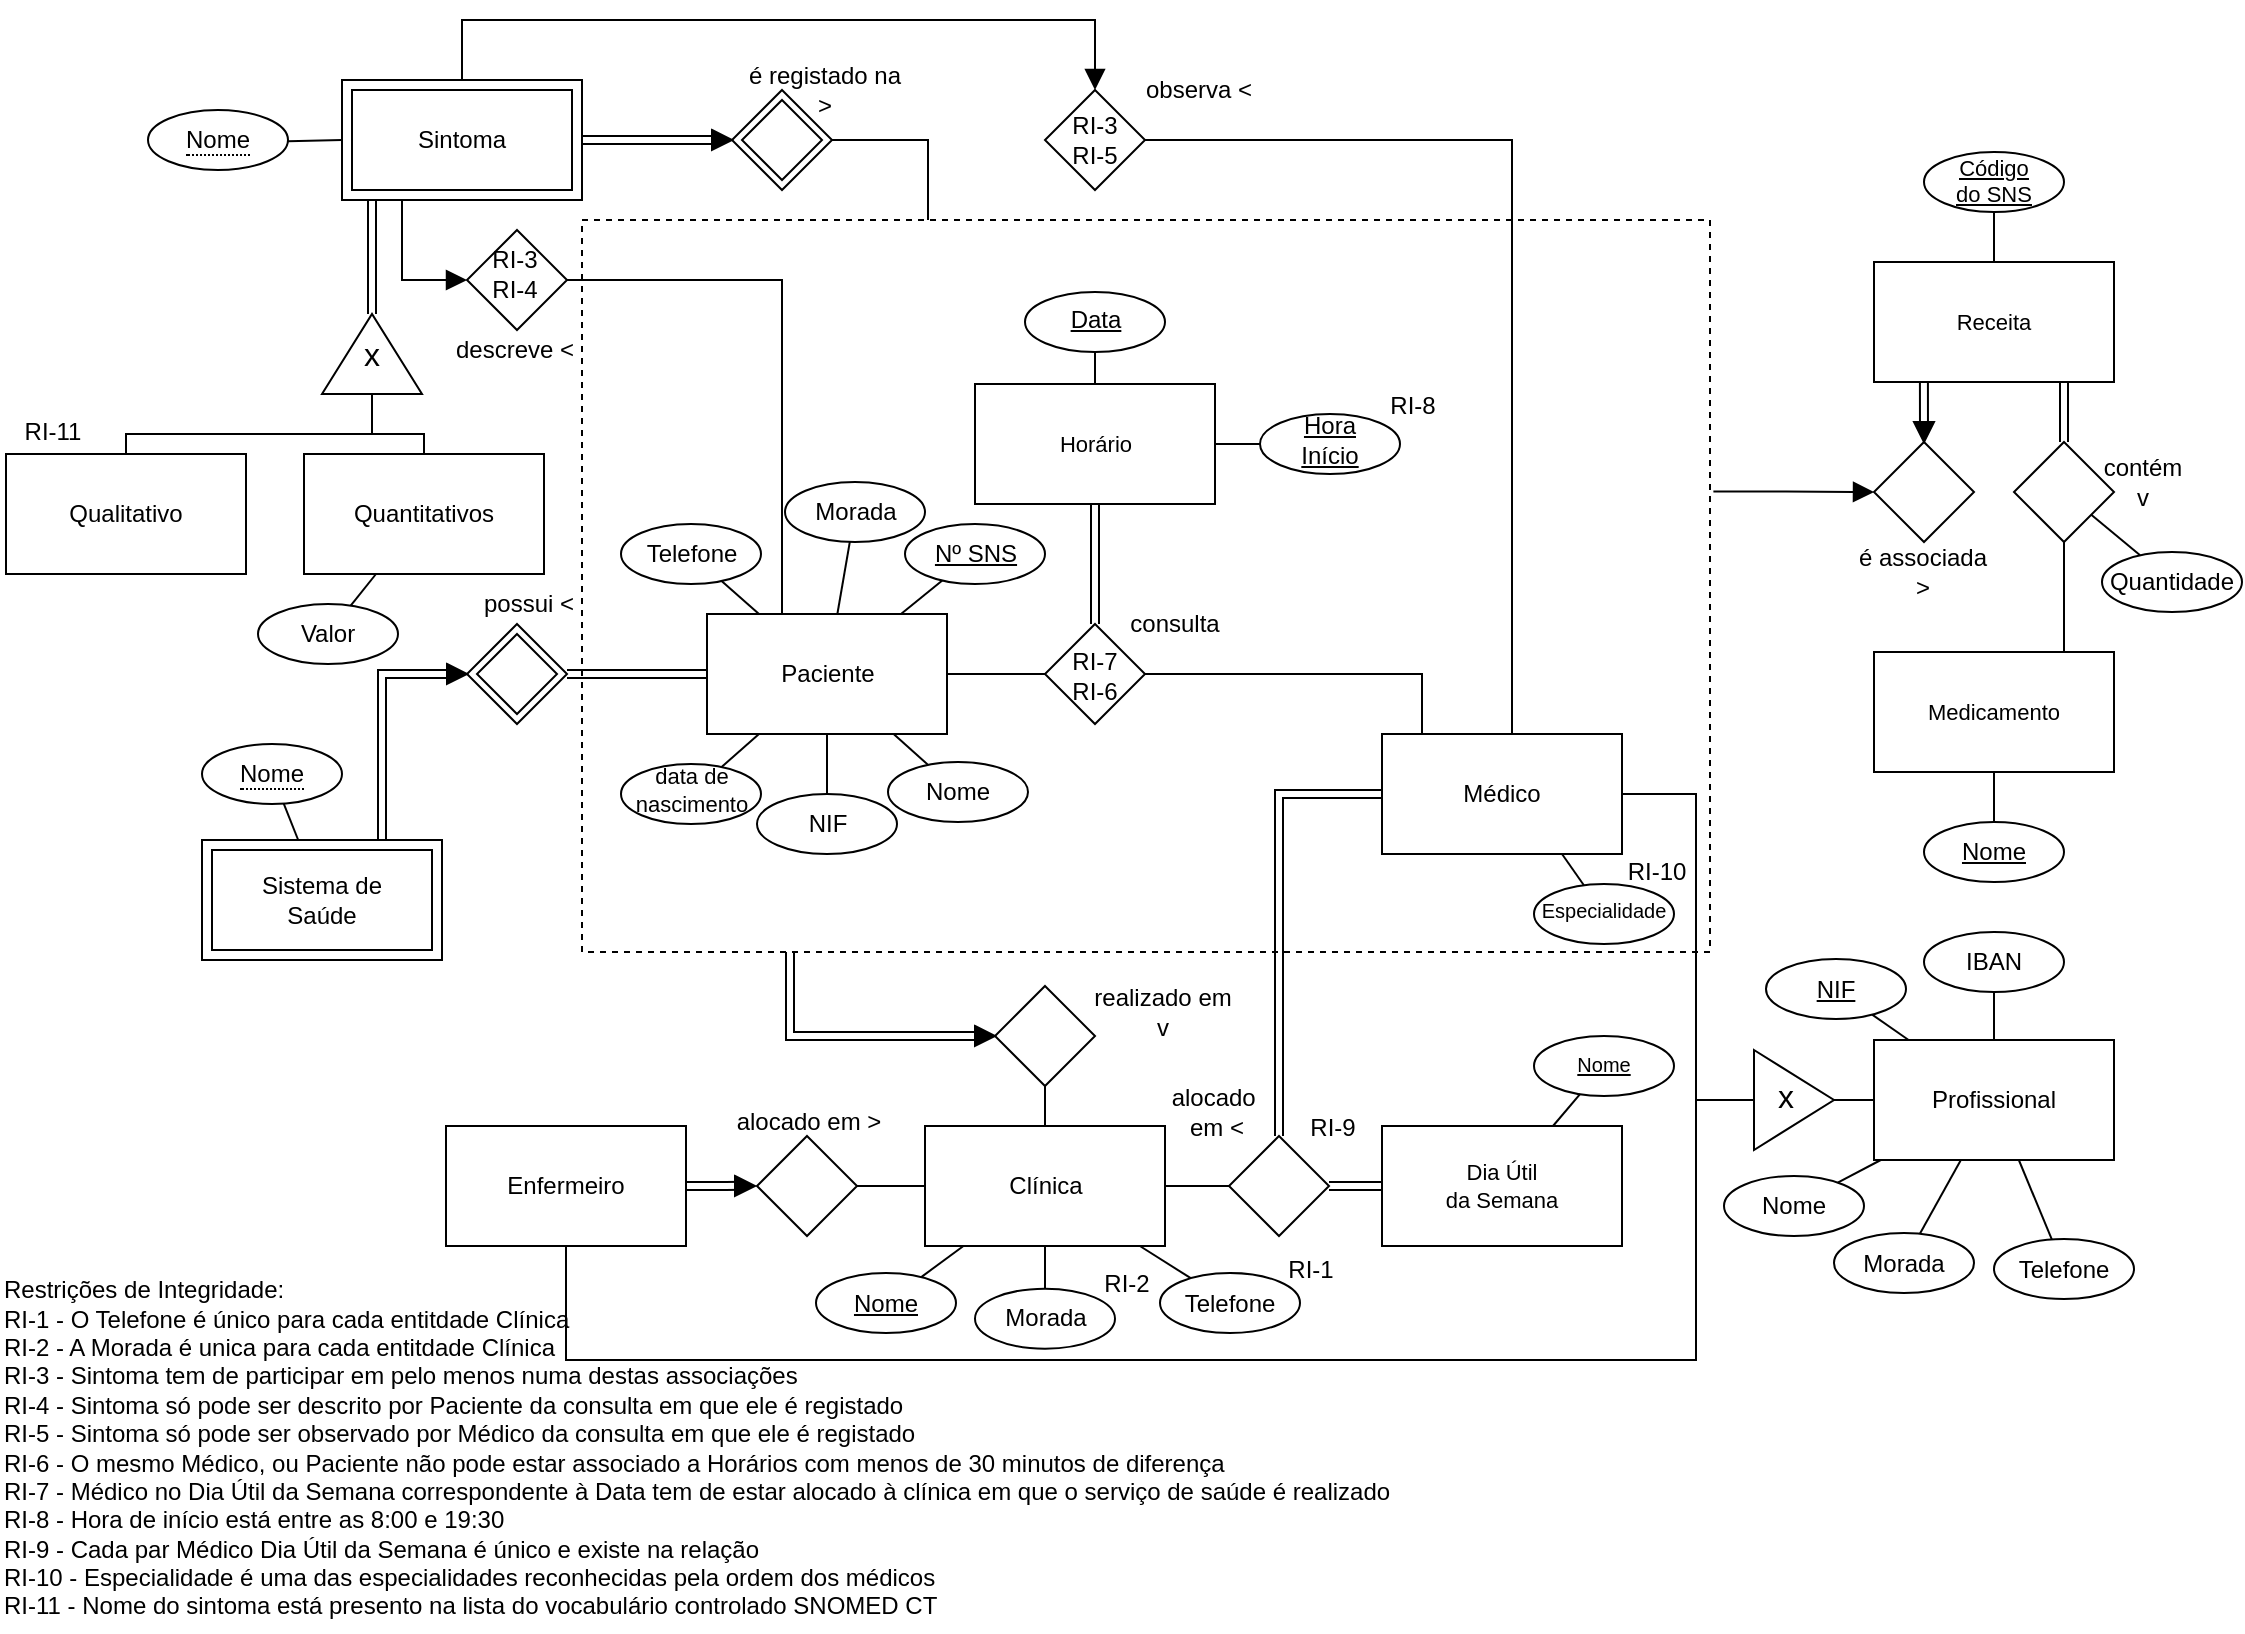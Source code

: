<mxfile version="24.3.1" type="github" pages="3">
  <diagram name="Page-1" id="Cw1P0HNPZCmHKnwz0BkA">
    <mxGraphModel dx="1500" dy="757" grid="0" gridSize="10" guides="1" tooltips="1" connect="1" arrows="1" fold="1" page="1" pageScale="1" pageWidth="827" pageHeight="1169" math="0" shadow="0">
      <root>
        <mxCell id="0" />
        <mxCell id="1" parent="0" />
        <mxCell id="PfvPxlRy1LQpU3KQDSin-213" style="edgeStyle=orthogonalEdgeStyle;rounded=0;orthogonalLoop=1;jettySize=auto;html=1;entryX=1;entryY=0.5;entryDx=0;entryDy=0;endArrow=none;endFill=0;endSize=8;" parent="1" source="PfvPxlRy1LQpU3KQDSin-89" target="PfvPxlRy1LQpU3KQDSin-209" edge="1">
          <mxGeometry relative="1" as="geometry">
            <Array as="points">
              <mxPoint x="668" y="214" />
            </Array>
          </mxGeometry>
        </mxCell>
        <mxCell id="x1OhkcZYsiHl-4LZZGTH-26" style="edgeStyle=orthogonalEdgeStyle;rounded=0;orthogonalLoop=1;jettySize=auto;html=1;entryX=0;entryY=0.5;entryDx=0;entryDy=0;shape=link;" parent="1" source="PfvPxlRy1LQpU3KQDSin-89" target="PfvPxlRy1LQpU3KQDSin-125" edge="1">
          <mxGeometry relative="1" as="geometry">
            <Array as="points">
              <mxPoint x="599" y="662" />
            </Array>
          </mxGeometry>
        </mxCell>
        <mxCell id="PfvPxlRy1LQpU3KQDSin-89" value="" style="whiteSpace=wrap;html=1;fillColor=none;dashed=1;" parent="1" vertex="1">
          <mxGeometry x="495" y="254" width="564" height="366" as="geometry" />
        </mxCell>
        <mxCell id="RsZwPr8ElWJB7xSxpVb0-161" value="&lt;div align=&quot;left&quot;&gt;Restrições de Integridade:&lt;/div&gt;&lt;div align=&quot;left&quot;&gt;RI-1 - O Telefone é único para cada entitdade Clínica&lt;br&gt;RI-2 - A Morada é unica para cada entitdade Clínica&lt;br&gt;&lt;/div&gt;&lt;div align=&quot;left&quot;&gt;RI-3 - Sintoma tem de participar em pelo menos numa destas associações&lt;br&gt;&lt;/div&gt;&lt;div&gt;RI-4 - Sintoma só pode ser descrito por Paciente da consulta em que ele é registado&lt;/div&gt;&lt;div&gt;RI-5 - Sintoma só pode ser observado por Médico da consulta em que ele é registado&lt;/div&gt;&lt;div&gt;&lt;div&gt;RI-6 - O mesmo Médico, ou Paciente não pode estar associado a Horários com menos de 30 minutos de diferença&lt;br&gt;&lt;/div&gt;&lt;/div&gt;&lt;div&gt;RI-7 - Médico no Dia Útil da Semana correspondente à Data tem de estar alocado à clínica em que o serviço de saúde é realizado&lt;br&gt;RI-8 - Hora de início está entre as 8:00 e 19:30&lt;/div&gt;&lt;div&gt;RI-9 - Cada par Médico Dia Útil da Semana é único e existe na relação&lt;/div&gt;&lt;div&gt;RI-10 - Especialidade é uma das  especialidades reconhecidas pela ordem dos médicos&lt;br&gt;&lt;/div&gt;&lt;div&gt;RI-11 - Nome do sintoma está presento na lista do vocabulário controlado SNOMED CT&lt;br&gt;&lt;/div&gt;" style="text;html=1;align=left;verticalAlign=middle;resizable=0;points=[];autosize=1;strokeColor=none;fillColor=none;" parent="1" vertex="1">
          <mxGeometry x="204" y="775" width="691" height="185" as="geometry" />
        </mxCell>
        <mxCell id="PfvPxlRy1LQpU3KQDSin-21" value="" style="group;fillColor=none;" parent="1" vertex="1" connectable="0">
          <mxGeometry x="437.5" y="456" width="50" height="50" as="geometry" />
        </mxCell>
        <mxCell id="PfvPxlRy1LQpU3KQDSin-22" value="" style="rhombus;whiteSpace=wrap;html=1;" parent="PfvPxlRy1LQpU3KQDSin-21" vertex="1">
          <mxGeometry x="5" y="5" width="40" height="40" as="geometry" />
        </mxCell>
        <mxCell id="PfvPxlRy1LQpU3KQDSin-23" value="" style="rhombus;whiteSpace=wrap;html=1;fillColor=none;" parent="PfvPxlRy1LQpU3KQDSin-21" vertex="1">
          <mxGeometry width="50" height="50" as="geometry" />
        </mxCell>
        <mxCell id="PfvPxlRy1LQpU3KQDSin-24" value="" style="group" parent="1" vertex="1" connectable="0">
          <mxGeometry x="305" y="564" width="120" height="60" as="geometry" />
        </mxCell>
        <mxCell id="PfvPxlRy1LQpU3KQDSin-25" value="" style="rounded=0;whiteSpace=wrap;html=1;" parent="PfvPxlRy1LQpU3KQDSin-24" vertex="1">
          <mxGeometry x="5" y="5" width="110" height="50" as="geometry" />
        </mxCell>
        <mxCell id="PfvPxlRy1LQpU3KQDSin-26" value="Sistema de&lt;br&gt;&lt;div&gt;Saúde&lt;/div&gt;" style="rounded=0;whiteSpace=wrap;html=1;strokeColor=default;shadow=0;fillColor=none;" parent="PfvPxlRy1LQpU3KQDSin-24" vertex="1">
          <mxGeometry width="120" height="60" as="geometry" />
        </mxCell>
        <mxCell id="PfvPxlRy1LQpU3KQDSin-27" value="&lt;span style=&quot;border-bottom: 1px dotted&quot;&gt;Nome&lt;/span&gt;" style="ellipse;whiteSpace=wrap;html=1;align=center;" parent="1" vertex="1">
          <mxGeometry x="305" y="516" width="70" height="30" as="geometry" />
        </mxCell>
        <mxCell id="PfvPxlRy1LQpU3KQDSin-28" style="rounded=0;orthogonalLoop=1;jettySize=auto;html=1;endArrow=none;endFill=0;" parent="1" source="PfvPxlRy1LQpU3KQDSin-26" target="PfvPxlRy1LQpU3KQDSin-27" edge="1">
          <mxGeometry relative="1" as="geometry" />
        </mxCell>
        <mxCell id="PfvPxlRy1LQpU3KQDSin-29" value="possui &amp;lt;" style="text;html=1;align=center;verticalAlign=middle;resizable=0;points=[];autosize=1;strokeColor=none;fillColor=none;" parent="1" vertex="1">
          <mxGeometry x="432.5" y="431" width="70" height="30" as="geometry" />
        </mxCell>
        <mxCell id="PfvPxlRy1LQpU3KQDSin-30" value="" style="rounded=0;orthogonalLoop=1;jettySize=auto;html=1;shape=link;flowAnimation=0;shadow=0;noJump=0;ignoreEdge=0;exitX=0.75;exitY=0;exitDx=0;exitDy=0;edgeStyle=orthogonalEdgeStyle;entryX=0;entryY=0.5;entryDx=0;entryDy=0;" parent="1" source="PfvPxlRy1LQpU3KQDSin-26" target="PfvPxlRy1LQpU3KQDSin-31" edge="1">
          <mxGeometry relative="1" as="geometry">
            <mxPoint x="362.5" y="481" as="sourcePoint" />
            <mxPoint x="437.5" y="481" as="targetPoint" />
            <Array as="points">
              <mxPoint x="395" y="481" />
            </Array>
          </mxGeometry>
        </mxCell>
        <mxCell id="PfvPxlRy1LQpU3KQDSin-31" value="" style="triangle;whiteSpace=wrap;html=1;fillColor=#000000;" parent="1" vertex="1">
          <mxGeometry x="427.5" y="476" width="10" height="10" as="geometry" />
        </mxCell>
        <mxCell id="PfvPxlRy1LQpU3KQDSin-32" style="edgeStyle=orthogonalEdgeStyle;rounded=0;orthogonalLoop=1;jettySize=auto;html=1;entryX=1;entryY=0.5;entryDx=0;entryDy=0;shape=link;" parent="1" source="PfvPxlRy1LQpU3KQDSin-36" target="PfvPxlRy1LQpU3KQDSin-23" edge="1">
          <mxGeometry relative="1" as="geometry" />
        </mxCell>
        <mxCell id="PfvPxlRy1LQpU3KQDSin-33" style="edgeStyle=orthogonalEdgeStyle;rounded=0;orthogonalLoop=1;jettySize=auto;html=1;entryX=0;entryY=0.5;entryDx=0;entryDy=0;endArrow=none;endFill=0;" parent="1" source="PfvPxlRy1LQpU3KQDSin-36" target="PfvPxlRy1LQpU3KQDSin-37" edge="1">
          <mxGeometry relative="1" as="geometry" />
        </mxCell>
        <mxCell id="PfvPxlRy1LQpU3KQDSin-34" style="rounded=0;orthogonalLoop=1;jettySize=auto;html=1;endArrow=none;endFill=0;" parent="1" source="PfvPxlRy1LQpU3KQDSin-36" target="PfvPxlRy1LQpU3KQDSin-45" edge="1">
          <mxGeometry relative="1" as="geometry" />
        </mxCell>
        <mxCell id="PfvPxlRy1LQpU3KQDSin-35" style="rounded=0;orthogonalLoop=1;jettySize=auto;html=1;endArrow=none;endFill=0;" parent="1" source="PfvPxlRy1LQpU3KQDSin-36" target="PfvPxlRy1LQpU3KQDSin-46" edge="1">
          <mxGeometry relative="1" as="geometry" />
        </mxCell>
        <mxCell id="PfvPxlRy1LQpU3KQDSin-197" style="edgeStyle=orthogonalEdgeStyle;rounded=0;orthogonalLoop=1;jettySize=auto;html=1;entryX=1;entryY=0.5;entryDx=0;entryDy=0;endArrow=none;endFill=0;" parent="1" source="PfvPxlRy1LQpU3KQDSin-36" target="PfvPxlRy1LQpU3KQDSin-192" edge="1">
          <mxGeometry relative="1" as="geometry">
            <Array as="points">
              <mxPoint x="595" y="284" />
            </Array>
          </mxGeometry>
        </mxCell>
        <mxCell id="PfvPxlRy1LQpU3KQDSin-36" value="Paciente" style="whiteSpace=wrap;html=1;" parent="1" vertex="1">
          <mxGeometry x="557.5" y="451" width="120" height="60" as="geometry" />
        </mxCell>
        <mxCell id="PfvPxlRy1LQpU3KQDSin-37" value="" style="rhombus;whiteSpace=wrap;html=1;" parent="1" vertex="1">
          <mxGeometry x="726.5" y="456" width="50" height="50" as="geometry" />
        </mxCell>
        <mxCell id="PfvPxlRy1LQpU3KQDSin-38" style="edgeStyle=orthogonalEdgeStyle;rounded=0;orthogonalLoop=1;jettySize=auto;html=1;entryX=0.5;entryY=0;entryDx=0;entryDy=0;endArrow=none;endFill=0;shape=link;" parent="1" source="PfvPxlRy1LQpU3KQDSin-52" target="PfvPxlRy1LQpU3KQDSin-37" edge="1">
          <mxGeometry relative="1" as="geometry" />
        </mxCell>
        <mxCell id="PfvPxlRy1LQpU3KQDSin-39" style="rounded=0;orthogonalLoop=1;jettySize=auto;html=1;endArrow=none;endFill=0;" parent="1" source="PfvPxlRy1LQpU3KQDSin-52" target="PfvPxlRy1LQpU3KQDSin-41" edge="1">
          <mxGeometry relative="1" as="geometry" />
        </mxCell>
        <mxCell id="PfvPxlRy1LQpU3KQDSin-40" style="rounded=0;orthogonalLoop=1;jettySize=auto;html=1;endArrow=none;endFill=0;" parent="1" source="PfvPxlRy1LQpU3KQDSin-52" target="PfvPxlRy1LQpU3KQDSin-53" edge="1">
          <mxGeometry relative="1" as="geometry" />
        </mxCell>
        <mxCell id="PfvPxlRy1LQpU3KQDSin-41" value="Data" style="ellipse;whiteSpace=wrap;html=1;align=center;fontStyle=4;verticalAlign=bottom;spacingBottom=7;" parent="1" vertex="1">
          <mxGeometry x="716.5" y="290" width="70" height="30" as="geometry" />
        </mxCell>
        <mxCell id="PfvPxlRy1LQpU3KQDSin-43" style="rounded=0;orthogonalLoop=1;jettySize=auto;html=1;endArrow=none;endFill=0;" parent="1" source="PfvPxlRy1LQpU3KQDSin-44" target="PfvPxlRy1LQpU3KQDSin-36" edge="1">
          <mxGeometry relative="1" as="geometry" />
        </mxCell>
        <mxCell id="PfvPxlRy1LQpU3KQDSin-44" value="Nº SNS" style="ellipse;whiteSpace=wrap;html=1;align=center;fontStyle=4;" parent="1" vertex="1">
          <mxGeometry x="656.5" y="406" width="70" height="30" as="geometry" />
        </mxCell>
        <mxCell id="PfvPxlRy1LQpU3KQDSin-45" value="Morada" style="ellipse;whiteSpace=wrap;html=1;align=center;fontStyle=0;" parent="1" vertex="1">
          <mxGeometry x="596.5" y="385" width="70" height="30" as="geometry" />
        </mxCell>
        <mxCell id="PfvPxlRy1LQpU3KQDSin-46" value="Telefone" style="ellipse;whiteSpace=wrap;html=1;align=center;fontStyle=0;fontSize=12;spacingBottom=0;" parent="1" vertex="1">
          <mxGeometry x="514.5" y="406" width="70" height="30" as="geometry" />
        </mxCell>
        <mxCell id="PfvPxlRy1LQpU3KQDSin-47" style="rounded=0;orthogonalLoop=1;jettySize=auto;html=1;endArrow=none;endFill=0;" parent="1" source="PfvPxlRy1LQpU3KQDSin-36" target="PfvPxlRy1LQpU3KQDSin-51" edge="1">
          <mxGeometry relative="1" as="geometry" />
        </mxCell>
        <mxCell id="PfvPxlRy1LQpU3KQDSin-48" style="rounded=0;orthogonalLoop=1;jettySize=auto;html=1;endArrow=none;endFill=0;" parent="1" source="PfvPxlRy1LQpU3KQDSin-36" target="PfvPxlRy1LQpU3KQDSin-50" edge="1">
          <mxGeometry relative="1" as="geometry" />
        </mxCell>
        <mxCell id="PfvPxlRy1LQpU3KQDSin-57" style="rounded=0;orthogonalLoop=1;jettySize=auto;html=1;endArrow=none;endFill=0;" parent="1" source="PfvPxlRy1LQpU3KQDSin-49" target="PfvPxlRy1LQpU3KQDSin-36" edge="1">
          <mxGeometry relative="1" as="geometry" />
        </mxCell>
        <mxCell id="PfvPxlRy1LQpU3KQDSin-49" value="Nome" style="ellipse;whiteSpace=wrap;html=1;align=center;fontStyle=0;" parent="1" vertex="1">
          <mxGeometry x="648" y="525" width="70" height="30" as="geometry" />
        </mxCell>
        <mxCell id="PfvPxlRy1LQpU3KQDSin-50" value="NIF" style="ellipse;whiteSpace=wrap;html=1;align=center;fontStyle=0;" parent="1" vertex="1">
          <mxGeometry x="582.5" y="541" width="70" height="30" as="geometry" />
        </mxCell>
        <mxCell id="PfvPxlRy1LQpU3KQDSin-51" value="data de&lt;br style=&quot;font-size: 11px;&quot;&gt;nascimento" style="ellipse;whiteSpace=wrap;html=1;align=center;fontStyle=0;fontSize=11;spacingBottom=4;" parent="1" vertex="1">
          <mxGeometry x="514.5" y="526" width="70" height="30" as="geometry" />
        </mxCell>
        <mxCell id="PfvPxlRy1LQpU3KQDSin-52" value="Horário" style="whiteSpace=wrap;html=1;fontFamily=Helvetica;fontSize=11;fontColor=default;labelBackgroundColor=default;" parent="1" vertex="1">
          <mxGeometry x="691.5" y="336" width="120" height="60" as="geometry" />
        </mxCell>
        <mxCell id="PfvPxlRy1LQpU3KQDSin-53" value="Hora&lt;br&gt;Início" style="ellipse;whiteSpace=wrap;html=1;align=center;fontStyle=4;verticalAlign=bottom;spacingBottom=0;" parent="1" vertex="1">
          <mxGeometry x="834" y="351" width="70" height="30" as="geometry" />
        </mxCell>
        <mxCell id="PfvPxlRy1LQpU3KQDSin-58" value="consulta" style="text;html=1;align=center;verticalAlign=middle;resizable=0;points=[];autosize=1;strokeColor=none;fillColor=none;" parent="1" vertex="1">
          <mxGeometry x="759" y="443" width="63" height="26" as="geometry" />
        </mxCell>
        <mxCell id="PfvPxlRy1LQpU3KQDSin-59" style="rounded=0;orthogonalLoop=1;jettySize=auto;html=1;endArrow=none;endFill=0;" parent="1" source="PfvPxlRy1LQpU3KQDSin-62" target="PfvPxlRy1LQpU3KQDSin-63" edge="1">
          <mxGeometry relative="1" as="geometry" />
        </mxCell>
        <mxCell id="PfvPxlRy1LQpU3KQDSin-60" style="rounded=0;orthogonalLoop=1;jettySize=auto;html=1;endArrow=none;endFill=0;" parent="1" source="PfvPxlRy1LQpU3KQDSin-62" target="PfvPxlRy1LQpU3KQDSin-64" edge="1">
          <mxGeometry relative="1" as="geometry" />
        </mxCell>
        <mxCell id="PfvPxlRy1LQpU3KQDSin-61" style="rounded=0;orthogonalLoop=1;jettySize=auto;html=1;endArrow=none;endFill=0;" parent="1" source="PfvPxlRy1LQpU3KQDSin-62" target="PfvPxlRy1LQpU3KQDSin-66" edge="1">
          <mxGeometry relative="1" as="geometry" />
        </mxCell>
        <mxCell id="PfvPxlRy1LQpU3KQDSin-109" style="edgeStyle=orthogonalEdgeStyle;rounded=0;orthogonalLoop=1;jettySize=auto;html=1;endArrow=none;endFill=0;" parent="1" source="PfvPxlRy1LQpU3KQDSin-62" target="PfvPxlRy1LQpU3KQDSin-103" edge="1">
          <mxGeometry relative="1" as="geometry" />
        </mxCell>
        <mxCell id="PfvPxlRy1LQpU3KQDSin-110" style="edgeStyle=orthogonalEdgeStyle;rounded=0;orthogonalLoop=1;jettySize=auto;html=1;endArrow=none;endFill=0;" parent="1" source="PfvPxlRy1LQpU3KQDSin-62" target="PfvPxlRy1LQpU3KQDSin-108" edge="1">
          <mxGeometry relative="1" as="geometry" />
        </mxCell>
        <mxCell id="PfvPxlRy1LQpU3KQDSin-126" style="edgeStyle=orthogonalEdgeStyle;rounded=0;orthogonalLoop=1;jettySize=auto;html=1;endArrow=none;endFill=0;" parent="1" source="PfvPxlRy1LQpU3KQDSin-62" target="PfvPxlRy1LQpU3KQDSin-122" edge="1">
          <mxGeometry relative="1" as="geometry" />
        </mxCell>
        <mxCell id="PfvPxlRy1LQpU3KQDSin-62" value="&lt;div&gt;Clínica&lt;/div&gt;" style="whiteSpace=wrap;html=1;" parent="1" vertex="1">
          <mxGeometry x="666.5" y="707" width="120" height="60" as="geometry" />
        </mxCell>
        <mxCell id="PfvPxlRy1LQpU3KQDSin-63" value="Telefone" style="ellipse;whiteSpace=wrap;html=1;align=center;fontStyle=0;" parent="1" vertex="1">
          <mxGeometry x="784" y="780.5" width="70" height="30" as="geometry" />
        </mxCell>
        <mxCell id="PfvPxlRy1LQpU3KQDSin-64" value="Morada" style="ellipse;whiteSpace=wrap;html=1;align=center;fontStyle=0;" parent="1" vertex="1">
          <mxGeometry x="691.5" y="788.33" width="70" height="30" as="geometry" />
        </mxCell>
        <mxCell id="PfvPxlRy1LQpU3KQDSin-65" value="RI-2" style="text;html=1;align=center;verticalAlign=middle;resizable=0;points=[];autosize=1;strokeColor=none;fillColor=none;" parent="1" vertex="1">
          <mxGeometry x="741.5" y="771.33" width="50" height="30" as="geometry" />
        </mxCell>
        <mxCell id="PfvPxlRy1LQpU3KQDSin-66" value="Nome" style="ellipse;whiteSpace=wrap;html=1;align=center;fontStyle=4;" parent="1" vertex="1">
          <mxGeometry x="612" y="780.5" width="70" height="30" as="geometry" />
        </mxCell>
        <mxCell id="PfvPxlRy1LQpU3KQDSin-67" value="RI-1" style="text;html=1;align=center;verticalAlign=middle;resizable=0;points=[];autosize=1;strokeColor=none;fillColor=none;" parent="1" vertex="1">
          <mxGeometry x="834" y="763.5" width="50" height="30" as="geometry" />
        </mxCell>
        <mxCell id="PfvPxlRy1LQpU3KQDSin-155" style="edgeStyle=orthogonalEdgeStyle;rounded=0;orthogonalLoop=1;jettySize=auto;html=1;entryX=1;entryY=0.5;entryDx=0;entryDy=0;endArrow=none;endFill=0;" parent="1" source="PfvPxlRy1LQpU3KQDSin-69" target="PfvPxlRy1LQpU3KQDSin-150" edge="1">
          <mxGeometry relative="1" as="geometry" />
        </mxCell>
        <mxCell id="PfvPxlRy1LQpU3KQDSin-69" value="Profissional" style="whiteSpace=wrap;html=1;" parent="1" vertex="1">
          <mxGeometry x="1141" y="664.0" width="120" height="60" as="geometry" />
        </mxCell>
        <mxCell id="PfvPxlRy1LQpU3KQDSin-75" style="rounded=0;orthogonalLoop=1;jettySize=auto;html=1;endArrow=none;endFill=0;" parent="1" source="PfvPxlRy1LQpU3KQDSin-70" target="PfvPxlRy1LQpU3KQDSin-69" edge="1">
          <mxGeometry relative="1" as="geometry" />
        </mxCell>
        <mxCell id="PfvPxlRy1LQpU3KQDSin-70" value="NIF" style="ellipse;whiteSpace=wrap;html=1;align=center;fontStyle=4;" parent="1" vertex="1">
          <mxGeometry x="1087" y="623.5" width="70" height="30" as="geometry" />
        </mxCell>
        <mxCell id="PfvPxlRy1LQpU3KQDSin-76" style="rounded=0;orthogonalLoop=1;jettySize=auto;html=1;endArrow=none;endFill=0;" parent="1" source="PfvPxlRy1LQpU3KQDSin-71" target="PfvPxlRy1LQpU3KQDSin-69" edge="1">
          <mxGeometry relative="1" as="geometry" />
        </mxCell>
        <mxCell id="PfvPxlRy1LQpU3KQDSin-71" value="Nome" style="ellipse;whiteSpace=wrap;html=1;align=center;fontStyle=0;" parent="1" vertex="1">
          <mxGeometry x="1066" y="732.0" width="70" height="30" as="geometry" />
        </mxCell>
        <mxCell id="PfvPxlRy1LQpU3KQDSin-77" style="rounded=0;orthogonalLoop=1;jettySize=auto;html=1;endArrow=none;endFill=0;" parent="1" source="PfvPxlRy1LQpU3KQDSin-72" target="PfvPxlRy1LQpU3KQDSin-69" edge="1">
          <mxGeometry relative="1" as="geometry" />
        </mxCell>
        <mxCell id="PfvPxlRy1LQpU3KQDSin-72" value="Morada" style="ellipse;whiteSpace=wrap;html=1;align=center;fontStyle=0;" parent="1" vertex="1">
          <mxGeometry x="1121" y="760.5" width="70" height="30" as="geometry" />
        </mxCell>
        <mxCell id="PfvPxlRy1LQpU3KQDSin-78" style="rounded=0;orthogonalLoop=1;jettySize=auto;html=1;endArrow=none;endFill=0;" parent="1" source="PfvPxlRy1LQpU3KQDSin-73" target="PfvPxlRy1LQpU3KQDSin-69" edge="1">
          <mxGeometry relative="1" as="geometry" />
        </mxCell>
        <mxCell id="PfvPxlRy1LQpU3KQDSin-73" value="Telefone" style="ellipse;whiteSpace=wrap;html=1;align=center;fontStyle=0;" parent="1" vertex="1">
          <mxGeometry x="1201" y="763.5" width="70" height="30" as="geometry" />
        </mxCell>
        <mxCell id="PfvPxlRy1LQpU3KQDSin-79" style="rounded=0;orthogonalLoop=1;jettySize=auto;html=1;endArrow=none;endFill=0;" parent="1" source="PfvPxlRy1LQpU3KQDSin-74" target="PfvPxlRy1LQpU3KQDSin-69" edge="1">
          <mxGeometry relative="1" as="geometry" />
        </mxCell>
        <mxCell id="PfvPxlRy1LQpU3KQDSin-74" value="IBAN" style="ellipse;whiteSpace=wrap;html=1;align=center;fontStyle=0;" parent="1" vertex="1">
          <mxGeometry x="1166" y="610.0" width="70" height="30" as="geometry" />
        </mxCell>
        <mxCell id="PfvPxlRy1LQpU3KQDSin-86" style="edgeStyle=orthogonalEdgeStyle;rounded=0;orthogonalLoop=1;jettySize=auto;html=1;entryX=1;entryY=0.5;entryDx=0;entryDy=0;endArrow=none;endFill=0;" parent="1" source="PfvPxlRy1LQpU3KQDSin-82" target="PfvPxlRy1LQpU3KQDSin-37" edge="1">
          <mxGeometry relative="1" as="geometry">
            <mxPoint x="995.0" y="466" as="targetPoint" />
            <Array as="points">
              <mxPoint x="915" y="481" />
            </Array>
          </mxGeometry>
        </mxCell>
        <mxCell id="x1OhkcZYsiHl-4LZZGTH-24" style="edgeStyle=orthogonalEdgeStyle;rounded=0;orthogonalLoop=1;jettySize=auto;html=1;entryX=0.5;entryY=0;entryDx=0;entryDy=0;shape=link;" parent="1" source="PfvPxlRy1LQpU3KQDSin-82" target="PfvPxlRy1LQpU3KQDSin-103" edge="1">
          <mxGeometry relative="1" as="geometry" />
        </mxCell>
        <mxCell id="PfvPxlRy1LQpU3KQDSin-82" value="Médico" style="whiteSpace=wrap;html=1;" parent="1" vertex="1">
          <mxGeometry x="895" y="511" width="120" height="60" as="geometry" />
        </mxCell>
        <mxCell id="PfvPxlRy1LQpU3KQDSin-83" value="&lt;font style=&quot;font-size: 10px;&quot;&gt;Especialidade&lt;/font&gt;" style="ellipse;whiteSpace=wrap;html=1;align=center;fontStyle=0;spacingBottom=4;" parent="1" vertex="1">
          <mxGeometry x="971" y="586" width="70" height="30" as="geometry" />
        </mxCell>
        <mxCell id="PfvPxlRy1LQpU3KQDSin-84" style="rounded=0;orthogonalLoop=1;jettySize=auto;html=1;entryX=0.75;entryY=1;entryDx=0;entryDy=0;endArrow=none;endFill=0;" parent="1" source="PfvPxlRy1LQpU3KQDSin-83" target="PfvPxlRy1LQpU3KQDSin-82" edge="1">
          <mxGeometry relative="1" as="geometry" />
        </mxCell>
        <mxCell id="x1OhkcZYsiHl-4LZZGTH-25" style="edgeStyle=orthogonalEdgeStyle;rounded=0;orthogonalLoop=1;jettySize=auto;html=1;entryX=1;entryY=0.5;entryDx=0;entryDy=0;endArrow=none;endFill=0;shape=link;" parent="1" source="PfvPxlRy1LQpU3KQDSin-93" target="PfvPxlRy1LQpU3KQDSin-103" edge="1">
          <mxGeometry relative="1" as="geometry" />
        </mxCell>
        <mxCell id="PfvPxlRy1LQpU3KQDSin-93" value="Dia Útil&lt;br&gt;da Semana" style="whiteSpace=wrap;html=1;fontFamily=Helvetica;fontSize=11;fontColor=default;labelBackgroundColor=default;" parent="1" vertex="1">
          <mxGeometry x="895" y="707" width="120" height="60" as="geometry" />
        </mxCell>
        <mxCell id="PfvPxlRy1LQpU3KQDSin-95" value="&lt;font style=&quot;font-size: 10px;&quot;&gt;Nome&lt;br&gt;&lt;/font&gt;" style="ellipse;whiteSpace=wrap;html=1;align=center;fontStyle=4;verticalAlign=bottom;spacingBottom=7;" parent="1" vertex="1">
          <mxGeometry x="971" y="662" width="70" height="30" as="geometry" />
        </mxCell>
        <mxCell id="PfvPxlRy1LQpU3KQDSin-96" style="edgeStyle=none;rounded=0;orthogonalLoop=1;jettySize=auto;html=1;strokeColor=default;align=center;verticalAlign=middle;fontFamily=Helvetica;fontSize=11;fontColor=default;labelBackgroundColor=default;endArrow=none;endFill=0;" parent="1" source="PfvPxlRy1LQpU3KQDSin-93" target="PfvPxlRy1LQpU3KQDSin-95" edge="1">
          <mxGeometry relative="1" as="geometry" />
        </mxCell>
        <mxCell id="PfvPxlRy1LQpU3KQDSin-99" value="Enfermeiro" style="whiteSpace=wrap;html=1;" parent="1" vertex="1">
          <mxGeometry x="427" y="707" width="120" height="60" as="geometry" />
        </mxCell>
        <mxCell id="PfvPxlRy1LQpU3KQDSin-103" value="" style="rhombus;whiteSpace=wrap;html=1;" parent="1" vertex="1">
          <mxGeometry x="818.5" y="712" width="50" height="50" as="geometry" />
        </mxCell>
        <mxCell id="PfvPxlRy1LQpU3KQDSin-108" value="" style="rhombus;whiteSpace=wrap;html=1;" parent="1" vertex="1">
          <mxGeometry x="582.5" y="712" width="50" height="50" as="geometry" />
        </mxCell>
        <mxCell id="PfvPxlRy1LQpU3KQDSin-112" value="" style="triangle;whiteSpace=wrap;html=1;fillColor=#000000;direction=east;" parent="1" vertex="1">
          <mxGeometry x="571.5" y="732" width="10" height="10" as="geometry" />
        </mxCell>
        <mxCell id="PfvPxlRy1LQpU3KQDSin-113" style="edgeStyle=orthogonalEdgeStyle;rounded=0;orthogonalLoop=1;jettySize=auto;html=1;entryX=0.375;entryY=0.483;entryDx=0;entryDy=0;entryPerimeter=0;shape=link;" parent="1" source="PfvPxlRy1LQpU3KQDSin-99" target="PfvPxlRy1LQpU3KQDSin-112" edge="1">
          <mxGeometry relative="1" as="geometry" />
        </mxCell>
        <mxCell id="PfvPxlRy1LQpU3KQDSin-114" value="&lt;div&gt;alocado&amp;nbsp;&lt;/div&gt;&lt;div&gt;em &amp;lt;&lt;/div&gt;" style="text;html=1;align=center;verticalAlign=middle;resizable=0;points=[];autosize=1;strokeColor=none;fillColor=none;" parent="1" vertex="1">
          <mxGeometry x="780" y="679.5" width="63" height="41" as="geometry" />
        </mxCell>
        <mxCell id="PfvPxlRy1LQpU3KQDSin-115" value="alocado em &amp;gt;" style="text;html=1;align=center;verticalAlign=middle;resizable=0;points=[];autosize=1;strokeColor=none;fillColor=none;" parent="1" vertex="1">
          <mxGeometry x="562.5" y="690" width="90" height="30" as="geometry" />
        </mxCell>
        <mxCell id="PfvPxlRy1LQpU3KQDSin-122" value="" style="rhombus;whiteSpace=wrap;html=1;" parent="1" vertex="1">
          <mxGeometry x="701.5" y="637" width="50" height="50" as="geometry" />
        </mxCell>
        <mxCell id="PfvPxlRy1LQpU3KQDSin-124" value="realizado em&lt;br&gt;v" style="text;html=1;align=center;verticalAlign=middle;resizable=0;points=[];autosize=1;strokeColor=none;fillColor=none;" parent="1" vertex="1">
          <mxGeometry x="740" y="630" width="90" height="40" as="geometry" />
        </mxCell>
        <mxCell id="PfvPxlRy1LQpU3KQDSin-125" value="" style="triangle;whiteSpace=wrap;html=1;fillColor=#000000;direction=east;" parent="1" vertex="1">
          <mxGeometry x="691.5" y="657" width="10" height="10" as="geometry" />
        </mxCell>
        <mxCell id="PfvPxlRy1LQpU3KQDSin-133" style="edgeStyle=orthogonalEdgeStyle;rounded=0;orthogonalLoop=1;jettySize=auto;html=1;entryX=0;entryY=0.5;entryDx=0;entryDy=0;endArrow=block;endFill=1;endSize=8;exitX=1.003;exitY=0.371;exitDx=0;exitDy=0;exitPerimeter=0;" parent="1" source="PfvPxlRy1LQpU3KQDSin-89" target="PfvPxlRy1LQpU3KQDSin-138" edge="1">
          <mxGeometry relative="1" as="geometry">
            <Array as="points">
              <mxPoint x="1097" y="390" />
            </Array>
            <mxPoint x="1115" y="390" as="sourcePoint" />
          </mxGeometry>
        </mxCell>
        <mxCell id="PfvPxlRy1LQpU3KQDSin-134" style="rounded=0;orthogonalLoop=1;jettySize=auto;html=1;endArrow=none;endFill=0;" parent="1" source="PfvPxlRy1LQpU3KQDSin-136" target="PfvPxlRy1LQpU3KQDSin-137" edge="1">
          <mxGeometry relative="1" as="geometry" />
        </mxCell>
        <mxCell id="PfvPxlRy1LQpU3KQDSin-135" style="edgeStyle=orthogonalEdgeStyle;rounded=0;orthogonalLoop=1;jettySize=auto;html=1;entryX=0.5;entryY=0;entryDx=0;entryDy=0;shape=link;" parent="1" source="PfvPxlRy1LQpU3KQDSin-136" target="PfvPxlRy1LQpU3KQDSin-142" edge="1">
          <mxGeometry relative="1" as="geometry">
            <Array as="points">
              <mxPoint x="1236" y="350" />
              <mxPoint x="1236" y="350" />
            </Array>
          </mxGeometry>
        </mxCell>
        <mxCell id="PfvPxlRy1LQpU3KQDSin-136" value="Receita" style="whiteSpace=wrap;html=1;fontFamily=Helvetica;fontSize=11;fontColor=default;labelBackgroundColor=default;" parent="1" vertex="1">
          <mxGeometry x="1141" y="275" width="120" height="60" as="geometry" />
        </mxCell>
        <mxCell id="PfvPxlRy1LQpU3KQDSin-137" value="&lt;div style=&quot;font-size: 11px;&quot;&gt;&lt;u style=&quot;font-size: 11px;&quot;&gt;Código&lt;/u&gt;&lt;/div&gt;&lt;div style=&quot;font-size: 11px;&quot;&gt;&lt;u style=&quot;font-size: 11px;&quot;&gt;do SNS&lt;br style=&quot;font-size: 11px;&quot;&gt;&lt;/u&gt;&lt;/div&gt;" style="ellipse;whiteSpace=wrap;html=1;align=center;fontStyle=4;verticalAlign=bottom;spacingBottom=0;fontSize=11;" parent="1" vertex="1">
          <mxGeometry x="1166" y="220" width="70" height="30" as="geometry" />
        </mxCell>
        <mxCell id="PfvPxlRy1LQpU3KQDSin-138" value="" style="rhombus;whiteSpace=wrap;html=1;" parent="1" vertex="1">
          <mxGeometry x="1141" y="365" width="50" height="50" as="geometry" />
        </mxCell>
        <mxCell id="PfvPxlRy1LQpU3KQDSin-139" value="" style="triangle;whiteSpace=wrap;html=1;direction=south;fillColor=#000000;" parent="1" vertex="1">
          <mxGeometry x="1161" y="355" width="10" height="10" as="geometry" />
        </mxCell>
        <mxCell id="PfvPxlRy1LQpU3KQDSin-140" value="" style="rounded=0;orthogonalLoop=1;jettySize=auto;html=1;shape=link;flowAnimation=0;shadow=0;noJump=0;ignoreEdge=0;exitX=0.208;exitY=0.997;exitDx=0;exitDy=0;exitPerimeter=0;" parent="1" source="PfvPxlRy1LQpU3KQDSin-136" target="PfvPxlRy1LQpU3KQDSin-139" edge="1">
          <mxGeometry relative="1" as="geometry">
            <mxPoint x="1166" y="338" as="sourcePoint" />
            <mxPoint x="1210" y="343" as="targetPoint" />
          </mxGeometry>
        </mxCell>
        <mxCell id="PfvPxlRy1LQpU3KQDSin-141" value="é associada&lt;br&gt;&amp;gt;" style="text;html=1;align=center;verticalAlign=middle;resizable=0;points=[];autosize=1;strokeColor=none;fillColor=none;" parent="1" vertex="1">
          <mxGeometry x="1120" y="410" width="90" height="40" as="geometry" />
        </mxCell>
        <mxCell id="PfvPxlRy1LQpU3KQDSin-142" value="" style="rhombus;whiteSpace=wrap;html=1;" parent="1" vertex="1">
          <mxGeometry x="1211" y="365" width="50" height="50" as="geometry" />
        </mxCell>
        <mxCell id="PfvPxlRy1LQpU3KQDSin-143" style="edgeStyle=orthogonalEdgeStyle;rounded=0;orthogonalLoop=1;jettySize=auto;html=1;entryX=0.5;entryY=1;entryDx=0;entryDy=0;endArrow=none;endFill=0;" parent="1" source="PfvPxlRy1LQpU3KQDSin-144" target="PfvPxlRy1LQpU3KQDSin-142" edge="1">
          <mxGeometry relative="1" as="geometry">
            <Array as="points">
              <mxPoint x="1236" y="450" />
              <mxPoint x="1236" y="450" />
            </Array>
          </mxGeometry>
        </mxCell>
        <mxCell id="PfvPxlRy1LQpU3KQDSin-144" value="Medicamento" style="whiteSpace=wrap;html=1;fontFamily=Helvetica;fontSize=11;fontColor=default;labelBackgroundColor=default;" parent="1" vertex="1">
          <mxGeometry x="1141" y="470" width="120" height="60" as="geometry" />
        </mxCell>
        <mxCell id="PfvPxlRy1LQpU3KQDSin-145" style="rounded=0;orthogonalLoop=1;jettySize=auto;html=1;endArrow=none;endFill=0;" parent="1" source="PfvPxlRy1LQpU3KQDSin-146" target="PfvPxlRy1LQpU3KQDSin-144" edge="1">
          <mxGeometry relative="1" as="geometry" />
        </mxCell>
        <mxCell id="PfvPxlRy1LQpU3KQDSin-146" value="Nome" style="ellipse;whiteSpace=wrap;html=1;align=center;fontStyle=4;" parent="1" vertex="1">
          <mxGeometry x="1166" y="555" width="70" height="30" as="geometry" />
        </mxCell>
        <mxCell id="PfvPxlRy1LQpU3KQDSin-147" value="contém&lt;br&gt;v" style="text;html=1;align=center;verticalAlign=middle;resizable=0;points=[];autosize=1;strokeColor=none;fillColor=none;" parent="1" vertex="1">
          <mxGeometry x="1245" y="365" width="60" height="40" as="geometry" />
        </mxCell>
        <mxCell id="PfvPxlRy1LQpU3KQDSin-148" style="rounded=0;orthogonalLoop=1;jettySize=auto;html=1;endArrow=none;endFill=0;" parent="1" source="PfvPxlRy1LQpU3KQDSin-149" target="PfvPxlRy1LQpU3KQDSin-142" edge="1">
          <mxGeometry relative="1" as="geometry" />
        </mxCell>
        <mxCell id="PfvPxlRy1LQpU3KQDSin-149" value="Quantidade" style="ellipse;whiteSpace=wrap;html=1;align=center;fontStyle=0;" parent="1" vertex="1">
          <mxGeometry x="1255" y="420" width="70" height="30" as="geometry" />
        </mxCell>
        <mxCell id="PfvPxlRy1LQpU3KQDSin-153" style="edgeStyle=orthogonalEdgeStyle;rounded=0;orthogonalLoop=1;jettySize=auto;html=1;entryX=1;entryY=0.5;entryDx=0;entryDy=0;endArrow=none;endFill=0;" parent="1" source="PfvPxlRy1LQpU3KQDSin-150" target="PfvPxlRy1LQpU3KQDSin-82" edge="1">
          <mxGeometry relative="1" as="geometry">
            <Array as="points">
              <mxPoint x="1052" y="694" />
              <mxPoint x="1052" y="541" />
            </Array>
          </mxGeometry>
        </mxCell>
        <mxCell id="PfvPxlRy1LQpU3KQDSin-154" style="edgeStyle=orthogonalEdgeStyle;rounded=0;orthogonalLoop=1;jettySize=auto;html=1;entryX=0.5;entryY=1;entryDx=0;entryDy=0;endArrow=none;endFill=0;" parent="1" source="PfvPxlRy1LQpU3KQDSin-150" target="PfvPxlRy1LQpU3KQDSin-99" edge="1">
          <mxGeometry relative="1" as="geometry">
            <Array as="points">
              <mxPoint x="1052" y="694" />
              <mxPoint x="1052" y="824" />
              <mxPoint x="487" y="824" />
            </Array>
          </mxGeometry>
        </mxCell>
        <mxCell id="PfvPxlRy1LQpU3KQDSin-150" value="x" style="triangle;whiteSpace=wrap;html=1;verticalAlign=middle;align=left;spacingTop=2;spacingBottom=6;spacingLeft=9;spacing=3;fontSize=16;" parent="1" vertex="1">
          <mxGeometry x="1081" y="669" width="40" height="50" as="geometry" />
        </mxCell>
        <mxCell id="PfvPxlRy1LQpU3KQDSin-180" value="" style="group" parent="1" vertex="1" connectable="0">
          <mxGeometry x="375" y="184" width="120" height="60" as="geometry" />
        </mxCell>
        <mxCell id="PfvPxlRy1LQpU3KQDSin-181" value="" style="rounded=0;whiteSpace=wrap;html=1;" parent="PfvPxlRy1LQpU3KQDSin-180" vertex="1">
          <mxGeometry x="5" y="5" width="110" height="50" as="geometry" />
        </mxCell>
        <mxCell id="PfvPxlRy1LQpU3KQDSin-182" value="Sintoma" style="rounded=0;whiteSpace=wrap;html=1;strokeColor=default;shadow=0;fillColor=none;" parent="PfvPxlRy1LQpU3KQDSin-180" vertex="1">
          <mxGeometry width="120" height="60" as="geometry" />
        </mxCell>
        <mxCell id="PfvPxlRy1LQpU3KQDSin-188" value="" style="rhombus;whiteSpace=wrap;html=1;" parent="1" vertex="1">
          <mxGeometry x="726.5" y="189" width="50" height="50" as="geometry" />
        </mxCell>
        <mxCell id="PfvPxlRy1LQpU3KQDSin-189" style="edgeStyle=orthogonalEdgeStyle;rounded=0;orthogonalLoop=1;jettySize=auto;html=1;entryX=0.5;entryY=0;entryDx=0;entryDy=0;endArrow=block;endFill=1;endSize=8;" parent="1" source="PfvPxlRy1LQpU3KQDSin-182" target="PfvPxlRy1LQpU3KQDSin-188" edge="1">
          <mxGeometry relative="1" as="geometry">
            <Array as="points">
              <mxPoint x="435" y="154" />
              <mxPoint x="752" y="154" />
            </Array>
            <mxPoint x="495" y="217" as="sourcePoint" />
          </mxGeometry>
        </mxCell>
        <mxCell id="PfvPxlRy1LQpU3KQDSin-190" value="RI-3&lt;br&gt;RI-5" style="text;html=1;align=center;verticalAlign=middle;resizable=0;points=[];autosize=1;strokeColor=none;fillColor=none;" parent="1" vertex="1">
          <mxGeometry x="725.5" y="194" width="50" height="40" as="geometry" />
        </mxCell>
        <mxCell id="PfvPxlRy1LQpU3KQDSin-191" style="edgeStyle=orthogonalEdgeStyle;rounded=0;orthogonalLoop=1;jettySize=auto;html=1;entryX=1;entryY=0.5;entryDx=0;entryDy=0;endArrow=none;endFill=0;" parent="1" source="PfvPxlRy1LQpU3KQDSin-82" target="PfvPxlRy1LQpU3KQDSin-188" edge="1">
          <mxGeometry relative="1" as="geometry">
            <Array as="points">
              <mxPoint x="960" y="214" />
            </Array>
          </mxGeometry>
        </mxCell>
        <mxCell id="PfvPxlRy1LQpU3KQDSin-192" value="" style="rhombus;whiteSpace=wrap;html=1;" parent="1" vertex="1">
          <mxGeometry x="437.5" y="259" width="50" height="50" as="geometry" />
        </mxCell>
        <mxCell id="PfvPxlRy1LQpU3KQDSin-193" style="edgeStyle=orthogonalEdgeStyle;rounded=0;orthogonalLoop=1;jettySize=auto;html=1;entryX=0;entryY=0.5;entryDx=0;entryDy=0;endArrow=block;endFill=1;endSize=8;exitX=0.25;exitY=1;exitDx=0;exitDy=0;" parent="1" source="PfvPxlRy1LQpU3KQDSin-182" target="PfvPxlRy1LQpU3KQDSin-192" edge="1">
          <mxGeometry relative="1" as="geometry">
            <mxPoint x="414.5" y="284" as="sourcePoint" />
          </mxGeometry>
        </mxCell>
        <mxCell id="PfvPxlRy1LQpU3KQDSin-194" value="RI-3&lt;br&gt;RI-4" style="text;html=1;align=center;verticalAlign=middle;resizable=0;points=[];autosize=1;strokeColor=none;fillColor=none;spacing=0;" parent="1" vertex="1">
          <mxGeometry x="441" y="261" width="40" height="40" as="geometry" />
        </mxCell>
        <mxCell id="PfvPxlRy1LQpU3KQDSin-199" style="rounded=0;orthogonalLoop=1;jettySize=auto;html=1;endArrow=none;endFill=0;" parent="1" source="PfvPxlRy1LQpU3KQDSin-200" target="PfvPxlRy1LQpU3KQDSin-201" edge="1">
          <mxGeometry relative="1" as="geometry" />
        </mxCell>
        <mxCell id="PfvPxlRy1LQpU3KQDSin-200" value="&lt;div&gt;Quantitativos&lt;/div&gt;" style="whiteSpace=wrap;html=1;" parent="1" vertex="1">
          <mxGeometry x="356" y="371" width="120" height="60" as="geometry" />
        </mxCell>
        <mxCell id="PfvPxlRy1LQpU3KQDSin-201" value="Valor" style="ellipse;whiteSpace=wrap;html=1;align=center;fontStyle=0;" parent="1" vertex="1">
          <mxGeometry x="333" y="446" width="70" height="30" as="geometry" />
        </mxCell>
        <mxCell id="PfvPxlRy1LQpU3KQDSin-202" style="edgeStyle=orthogonalEdgeStyle;rounded=0;orthogonalLoop=1;jettySize=auto;html=1;endArrow=none;endFill=0;" parent="1" source="PfvPxlRy1LQpU3KQDSin-200" target="PfvPxlRy1LQpU3KQDSin-203" edge="1">
          <mxGeometry relative="1" as="geometry">
            <Array as="points">
              <mxPoint x="416" y="361" />
              <mxPoint x="390" y="361" />
            </Array>
          </mxGeometry>
        </mxCell>
        <mxCell id="PfvPxlRy1LQpU3KQDSin-203" value="x" style="triangle;whiteSpace=wrap;html=1;verticalAlign=middle;align=center;spacingTop=0;spacingBottom=0;spacingLeft=0;spacing=0;fontSize=16;direction=north;" parent="1" vertex="1">
          <mxGeometry x="365" y="301" width="50" height="40" as="geometry" />
        </mxCell>
        <mxCell id="PfvPxlRy1LQpU3KQDSin-204" style="edgeStyle=orthogonalEdgeStyle;rounded=0;orthogonalLoop=1;jettySize=auto;html=1;entryX=0.125;entryY=1;entryDx=0;entryDy=0;entryPerimeter=0;endArrow=none;endFill=0;shape=link;" parent="1" source="PfvPxlRy1LQpU3KQDSin-203" target="PfvPxlRy1LQpU3KQDSin-182" edge="1">
          <mxGeometry relative="1" as="geometry" />
        </mxCell>
        <mxCell id="PfvPxlRy1LQpU3KQDSin-205" style="rounded=0;orthogonalLoop=1;jettySize=auto;html=1;endArrow=none;endFill=0;" parent="1" source="PfvPxlRy1LQpU3KQDSin-206" target="PfvPxlRy1LQpU3KQDSin-182" edge="1">
          <mxGeometry relative="1" as="geometry">
            <mxPoint x="375" y="231.5" as="targetPoint" />
          </mxGeometry>
        </mxCell>
        <mxCell id="PfvPxlRy1LQpU3KQDSin-206" value="&lt;span style=&quot;border-bottom: 1px dotted&quot;&gt;Nome&lt;/span&gt;" style="ellipse;whiteSpace=wrap;html=1;align=center;" parent="1" vertex="1">
          <mxGeometry x="278" y="199" width="70" height="30" as="geometry" />
        </mxCell>
        <mxCell id="PfvPxlRy1LQpU3KQDSin-211" value="" style="triangle;whiteSpace=wrap;html=1;fillColor=#000000;direction=east;" parent="1" vertex="1">
          <mxGeometry x="560" y="209" width="10" height="10" as="geometry" />
        </mxCell>
        <mxCell id="PfvPxlRy1LQpU3KQDSin-212" style="edgeStyle=orthogonalEdgeStyle;rounded=0;orthogonalLoop=1;jettySize=auto;html=1;shape=link;" parent="1" source="PfvPxlRy1LQpU3KQDSin-182" target="PfvPxlRy1LQpU3KQDSin-211" edge="1">
          <mxGeometry relative="1" as="geometry" />
        </mxCell>
        <mxCell id="PfvPxlRy1LQpU3KQDSin-214" value="é registado na&lt;br&gt;&amp;gt;" style="text;html=1;align=center;verticalAlign=middle;resizable=0;points=[];autosize=1;strokeColor=none;fillColor=none;" parent="1" vertex="1">
          <mxGeometry x="566" y="169" width="100" height="40" as="geometry" />
        </mxCell>
        <mxCell id="PfvPxlRy1LQpU3KQDSin-216" value="" style="group" parent="1" vertex="1" connectable="0">
          <mxGeometry x="570" y="189" width="50" height="50" as="geometry" />
        </mxCell>
        <mxCell id="PfvPxlRy1LQpU3KQDSin-208" value="" style="rhombus;whiteSpace=wrap;html=1;" parent="PfvPxlRy1LQpU3KQDSin-216" vertex="1">
          <mxGeometry x="5" y="5" width="40" height="40" as="geometry" />
        </mxCell>
        <mxCell id="PfvPxlRy1LQpU3KQDSin-209" value="" style="rhombus;whiteSpace=wrap;html=1;fillColor=none;" parent="PfvPxlRy1LQpU3KQDSin-216" vertex="1">
          <mxGeometry width="50" height="50" as="geometry" />
        </mxCell>
        <mxCell id="PfvPxlRy1LQpU3KQDSin-217" value="observa &amp;lt;" style="text;html=1;align=center;verticalAlign=middle;resizable=0;points=[];autosize=1;strokeColor=none;fillColor=none;" parent="1" vertex="1">
          <mxGeometry x="763" y="174" width="80" height="30" as="geometry" />
        </mxCell>
        <mxCell id="PfvPxlRy1LQpU3KQDSin-218" value="descreve &amp;lt;" style="text;html=1;align=center;verticalAlign=middle;resizable=0;points=[];autosize=1;strokeColor=none;fillColor=none;" parent="1" vertex="1">
          <mxGeometry x="421" y="304" width="80" height="30" as="geometry" />
        </mxCell>
        <mxCell id="PfvPxlRy1LQpU3KQDSin-219" value="RI-7&lt;br&gt;&lt;div&gt;RI-6&lt;br&gt;&lt;/div&gt;" style="text;html=1;align=center;verticalAlign=middle;resizable=0;points=[];autosize=1;strokeColor=none;fillColor=none;" parent="1" vertex="1">
          <mxGeometry x="730.5" y="461" width="40" height="41" as="geometry" />
        </mxCell>
        <mxCell id="prRMVZJYkapQ7JgWEXwn-1" value="RI-9" style="text;html=1;align=center;verticalAlign=middle;resizable=0;points=[];autosize=1;strokeColor=none;fillColor=none;" parent="1" vertex="1">
          <mxGeometry x="850" y="694.5" width="40" height="26" as="geometry" />
        </mxCell>
        <mxCell id="prRMVZJYkapQ7JgWEXwn-2" value="RI-10" style="text;html=1;align=center;verticalAlign=middle;resizable=0;points=[];autosize=1;strokeColor=none;fillColor=none;" parent="1" vertex="1">
          <mxGeometry x="1009" y="567" width="46" height="26" as="geometry" />
        </mxCell>
        <mxCell id="prRMVZJYkapQ7JgWEXwn-4" style="edgeStyle=orthogonalEdgeStyle;rounded=0;orthogonalLoop=1;jettySize=auto;html=1;entryX=0;entryY=0.5;entryDx=0;entryDy=0;endArrow=none;endFill=0;" parent="1" source="prRMVZJYkapQ7JgWEXwn-3" target="PfvPxlRy1LQpU3KQDSin-203" edge="1">
          <mxGeometry relative="1" as="geometry">
            <Array as="points">
              <mxPoint x="267" y="361" />
              <mxPoint x="390" y="361" />
            </Array>
          </mxGeometry>
        </mxCell>
        <mxCell id="prRMVZJYkapQ7JgWEXwn-3" value="&lt;div&gt;Qualitativo&lt;/div&gt;" style="whiteSpace=wrap;html=1;" parent="1" vertex="1">
          <mxGeometry x="207" y="371" width="120" height="60" as="geometry" />
        </mxCell>
        <mxCell id="EUOAHrqgVfHBvP0tPmd9-1" value="&lt;div&gt;RI-8&lt;/div&gt;" style="text;html=1;align=center;verticalAlign=middle;resizable=0;points=[];autosize=1;strokeColor=none;fillColor=none;" parent="1" vertex="1">
          <mxGeometry x="890" y="334" width="40" height="26" as="geometry" />
        </mxCell>
        <mxCell id="JnA9KxLmOQKJST2y7yoV-1" value="RI-11" style="text;html=1;align=center;verticalAlign=middle;resizable=0;points=[];autosize=1;strokeColor=none;fillColor=none;" parent="1" vertex="1">
          <mxGeometry x="207" y="347" width="45" height="26" as="geometry" />
        </mxCell>
      </root>
    </mxGraphModel>
  </diagram>
  <diagram name="Copy of Page-1" id="guHRZScMF94-Q2MOiLo5">
    <mxGraphModel dx="1235" dy="624" grid="0" gridSize="10" guides="1" tooltips="1" connect="1" arrows="1" fold="1" page="1" pageScale="1" pageWidth="827" pageHeight="1169" math="0" shadow="0">
      <root>
        <mxCell id="PTy9owRumJVIREy7FsUU-0" />
        <mxCell id="PTy9owRumJVIREy7FsUU-1" parent="PTy9owRumJVIREy7FsUU-0" />
        <mxCell id="PTy9owRumJVIREy7FsUU-2" style="edgeStyle=orthogonalEdgeStyle;rounded=0;orthogonalLoop=1;jettySize=auto;html=1;entryX=1;entryY=0.5;entryDx=0;entryDy=0;endArrow=none;endFill=0;endSize=8;" edge="1" parent="PTy9owRumJVIREy7FsUU-1" source="PTy9owRumJVIREy7FsUU-4" target="PTy9owRumJVIREy7FsUU-127">
          <mxGeometry relative="1" as="geometry">
            <Array as="points">
              <mxPoint x="668" y="214" />
            </Array>
          </mxGeometry>
        </mxCell>
        <mxCell id="PTy9owRumJVIREy7FsUU-3" style="edgeStyle=orthogonalEdgeStyle;rounded=0;orthogonalLoop=1;jettySize=auto;html=1;entryX=0;entryY=0.5;entryDx=0;entryDy=0;shape=link;" edge="1" parent="PTy9owRumJVIREy7FsUU-1" source="PTy9owRumJVIREy7FsUU-4" target="PTy9owRumJVIREy7FsUU-83">
          <mxGeometry relative="1" as="geometry">
            <Array as="points">
              <mxPoint x="599" y="662" />
            </Array>
          </mxGeometry>
        </mxCell>
        <mxCell id="PTy9owRumJVIREy7FsUU-4" value="" style="whiteSpace=wrap;html=1;fillColor=none;dashed=1;" vertex="1" parent="PTy9owRumJVIREy7FsUU-1">
          <mxGeometry x="495" y="254" width="564" height="366" as="geometry" />
        </mxCell>
        <mxCell id="PTy9owRumJVIREy7FsUU-6" value="" style="group;fillColor=none;" vertex="1" connectable="0" parent="PTy9owRumJVIREy7FsUU-1">
          <mxGeometry x="437.5" y="456" width="50" height="50" as="geometry" />
        </mxCell>
        <mxCell id="PTy9owRumJVIREy7FsUU-7" value="" style="rhombus;whiteSpace=wrap;html=1;" vertex="1" parent="PTy9owRumJVIREy7FsUU-6">
          <mxGeometry x="5" y="5" width="40" height="40" as="geometry" />
        </mxCell>
        <mxCell id="PTy9owRumJVIREy7FsUU-8" value="" style="rhombus;whiteSpace=wrap;html=1;fillColor=none;" vertex="1" parent="PTy9owRumJVIREy7FsUU-6">
          <mxGeometry width="50" height="50" as="geometry" />
        </mxCell>
        <mxCell id="PTy9owRumJVIREy7FsUU-9" value="" style="group" vertex="1" connectable="0" parent="PTy9owRumJVIREy7FsUU-1">
          <mxGeometry x="305" y="564" width="120" height="60" as="geometry" />
        </mxCell>
        <mxCell id="PTy9owRumJVIREy7FsUU-10" value="" style="rounded=0;whiteSpace=wrap;html=1;" vertex="1" parent="PTy9owRumJVIREy7FsUU-9">
          <mxGeometry x="5" y="5" width="110" height="50" as="geometry" />
        </mxCell>
        <mxCell id="PTy9owRumJVIREy7FsUU-11" value="Sistema de&lt;br&gt;&lt;div&gt;Saúde&lt;/div&gt;" style="rounded=0;whiteSpace=wrap;html=1;strokeColor=default;shadow=0;fillColor=none;" vertex="1" parent="PTy9owRumJVIREy7FsUU-9">
          <mxGeometry width="120" height="60" as="geometry" />
        </mxCell>
        <mxCell id="PTy9owRumJVIREy7FsUU-12" value="&lt;span style=&quot;border-bottom: 1px dotted&quot;&gt;Nome&lt;/span&gt;" style="ellipse;whiteSpace=wrap;html=1;align=center;" vertex="1" parent="PTy9owRumJVIREy7FsUU-1">
          <mxGeometry x="305" y="516" width="70" height="30" as="geometry" />
        </mxCell>
        <mxCell id="PTy9owRumJVIREy7FsUU-13" style="rounded=0;orthogonalLoop=1;jettySize=auto;html=1;endArrow=none;endFill=0;" edge="1" parent="PTy9owRumJVIREy7FsUU-1" source="PTy9owRumJVIREy7FsUU-11" target="PTy9owRumJVIREy7FsUU-12">
          <mxGeometry relative="1" as="geometry" />
        </mxCell>
        <mxCell id="PTy9owRumJVIREy7FsUU-14" value="possui &amp;lt;" style="text;html=1;align=center;verticalAlign=middle;resizable=0;points=[];autosize=1;strokeColor=none;fillColor=none;" vertex="1" parent="PTy9owRumJVIREy7FsUU-1">
          <mxGeometry x="432.5" y="431" width="70" height="30" as="geometry" />
        </mxCell>
        <mxCell id="PTy9owRumJVIREy7FsUU-15" value="" style="rounded=0;orthogonalLoop=1;jettySize=auto;html=1;shape=link;flowAnimation=0;shadow=0;noJump=0;ignoreEdge=0;exitX=0.75;exitY=0;exitDx=0;exitDy=0;edgeStyle=orthogonalEdgeStyle;entryX=0;entryY=0.5;entryDx=0;entryDy=0;" edge="1" parent="PTy9owRumJVIREy7FsUU-1" source="PTy9owRumJVIREy7FsUU-11" target="PTy9owRumJVIREy7FsUU-16">
          <mxGeometry relative="1" as="geometry">
            <mxPoint x="362.5" y="481" as="sourcePoint" />
            <mxPoint x="437.5" y="481" as="targetPoint" />
            <Array as="points">
              <mxPoint x="395" y="481" />
            </Array>
          </mxGeometry>
        </mxCell>
        <mxCell id="PTy9owRumJVIREy7FsUU-16" value="" style="triangle;whiteSpace=wrap;html=1;fillColor=#000000;" vertex="1" parent="PTy9owRumJVIREy7FsUU-1">
          <mxGeometry x="427.5" y="476" width="10" height="10" as="geometry" />
        </mxCell>
        <mxCell id="PTy9owRumJVIREy7FsUU-17" style="edgeStyle=orthogonalEdgeStyle;rounded=0;orthogonalLoop=1;jettySize=auto;html=1;entryX=1;entryY=0.5;entryDx=0;entryDy=0;shape=link;" edge="1" parent="PTy9owRumJVIREy7FsUU-1" source="PTy9owRumJVIREy7FsUU-22" target="PTy9owRumJVIREy7FsUU-8">
          <mxGeometry relative="1" as="geometry" />
        </mxCell>
        <mxCell id="PTy9owRumJVIREy7FsUU-18" style="edgeStyle=orthogonalEdgeStyle;rounded=0;orthogonalLoop=1;jettySize=auto;html=1;entryX=0;entryY=0.5;entryDx=0;entryDy=0;endArrow=none;endFill=0;" edge="1" parent="PTy9owRumJVIREy7FsUU-1" source="PTy9owRumJVIREy7FsUU-22" target="PTy9owRumJVIREy7FsUU-23">
          <mxGeometry relative="1" as="geometry" />
        </mxCell>
        <mxCell id="PTy9owRumJVIREy7FsUU-19" style="rounded=0;orthogonalLoop=1;jettySize=auto;html=1;endArrow=none;endFill=0;" edge="1" parent="PTy9owRumJVIREy7FsUU-1" source="PTy9owRumJVIREy7FsUU-22" target="PTy9owRumJVIREy7FsUU-30">
          <mxGeometry relative="1" as="geometry" />
        </mxCell>
        <mxCell id="PTy9owRumJVIREy7FsUU-20" style="rounded=0;orthogonalLoop=1;jettySize=auto;html=1;endArrow=none;endFill=0;" edge="1" parent="PTy9owRumJVIREy7FsUU-1" source="PTy9owRumJVIREy7FsUU-22" target="PTy9owRumJVIREy7FsUU-31">
          <mxGeometry relative="1" as="geometry" />
        </mxCell>
        <mxCell id="PTy9owRumJVIREy7FsUU-21" style="edgeStyle=orthogonalEdgeStyle;rounded=0;orthogonalLoop=1;jettySize=auto;html=1;entryX=1;entryY=0.5;entryDx=0;entryDy=0;endArrow=none;endFill=0;" edge="1" parent="PTy9owRumJVIREy7FsUU-1" source="PTy9owRumJVIREy7FsUU-22" target="PTy9owRumJVIREy7FsUU-111">
          <mxGeometry relative="1" as="geometry">
            <Array as="points">
              <mxPoint x="595" y="284" />
            </Array>
          </mxGeometry>
        </mxCell>
        <mxCell id="PTy9owRumJVIREy7FsUU-22" value="Paciente" style="whiteSpace=wrap;html=1;" vertex="1" parent="PTy9owRumJVIREy7FsUU-1">
          <mxGeometry x="557.5" y="451" width="120" height="60" as="geometry" />
        </mxCell>
        <mxCell id="PTy9owRumJVIREy7FsUU-23" value="" style="rhombus;whiteSpace=wrap;html=1;" vertex="1" parent="PTy9owRumJVIREy7FsUU-1">
          <mxGeometry x="726.5" y="456" width="50" height="50" as="geometry" />
        </mxCell>
        <mxCell id="PTy9owRumJVIREy7FsUU-24" style="edgeStyle=orthogonalEdgeStyle;rounded=0;orthogonalLoop=1;jettySize=auto;html=1;entryX=0.5;entryY=0;entryDx=0;entryDy=0;endArrow=none;endFill=0;shape=link;" edge="1" parent="PTy9owRumJVIREy7FsUU-1" source="PTy9owRumJVIREy7FsUU-38" target="PTy9owRumJVIREy7FsUU-23">
          <mxGeometry relative="1" as="geometry" />
        </mxCell>
        <mxCell id="PTy9owRumJVIREy7FsUU-25" style="rounded=0;orthogonalLoop=1;jettySize=auto;html=1;endArrow=none;endFill=0;" edge="1" parent="PTy9owRumJVIREy7FsUU-1" source="PTy9owRumJVIREy7FsUU-38" target="PTy9owRumJVIREy7FsUU-27">
          <mxGeometry relative="1" as="geometry" />
        </mxCell>
        <mxCell id="PTy9owRumJVIREy7FsUU-26" style="rounded=0;orthogonalLoop=1;jettySize=auto;html=1;endArrow=none;endFill=0;" edge="1" parent="PTy9owRumJVIREy7FsUU-1" source="PTy9owRumJVIREy7FsUU-38" target="PTy9owRumJVIREy7FsUU-39">
          <mxGeometry relative="1" as="geometry" />
        </mxCell>
        <mxCell id="PTy9owRumJVIREy7FsUU-27" value="Data" style="ellipse;whiteSpace=wrap;html=1;align=center;fontStyle=4;verticalAlign=bottom;spacingBottom=7;" vertex="1" parent="PTy9owRumJVIREy7FsUU-1">
          <mxGeometry x="716.5" y="290" width="70" height="30" as="geometry" />
        </mxCell>
        <mxCell id="PTy9owRumJVIREy7FsUU-28" style="rounded=0;orthogonalLoop=1;jettySize=auto;html=1;endArrow=none;endFill=0;" edge="1" parent="PTy9owRumJVIREy7FsUU-1" source="PTy9owRumJVIREy7FsUU-29" target="PTy9owRumJVIREy7FsUU-22">
          <mxGeometry relative="1" as="geometry" />
        </mxCell>
        <mxCell id="PTy9owRumJVIREy7FsUU-29" value="Nº SNS" style="ellipse;whiteSpace=wrap;html=1;align=center;fontStyle=4;" vertex="1" parent="PTy9owRumJVIREy7FsUU-1">
          <mxGeometry x="656.5" y="406" width="70" height="30" as="geometry" />
        </mxCell>
        <mxCell id="PTy9owRumJVIREy7FsUU-30" value="Morada" style="ellipse;whiteSpace=wrap;html=1;align=center;fontStyle=0;" vertex="1" parent="PTy9owRumJVIREy7FsUU-1">
          <mxGeometry x="596.5" y="385" width="70" height="30" as="geometry" />
        </mxCell>
        <mxCell id="PTy9owRumJVIREy7FsUU-31" value="Telefone" style="ellipse;whiteSpace=wrap;html=1;align=center;fontStyle=0;fontSize=12;spacingBottom=0;" vertex="1" parent="PTy9owRumJVIREy7FsUU-1">
          <mxGeometry x="514.5" y="406" width="70" height="30" as="geometry" />
        </mxCell>
        <mxCell id="PTy9owRumJVIREy7FsUU-32" style="rounded=0;orthogonalLoop=1;jettySize=auto;html=1;endArrow=none;endFill=0;" edge="1" parent="PTy9owRumJVIREy7FsUU-1" source="PTy9owRumJVIREy7FsUU-22" target="PTy9owRumJVIREy7FsUU-37">
          <mxGeometry relative="1" as="geometry" />
        </mxCell>
        <mxCell id="PTy9owRumJVIREy7FsUU-33" style="rounded=0;orthogonalLoop=1;jettySize=auto;html=1;endArrow=none;endFill=0;" edge="1" parent="PTy9owRumJVIREy7FsUU-1" source="PTy9owRumJVIREy7FsUU-22" target="PTy9owRumJVIREy7FsUU-36">
          <mxGeometry relative="1" as="geometry" />
        </mxCell>
        <mxCell id="PTy9owRumJVIREy7FsUU-34" style="rounded=0;orthogonalLoop=1;jettySize=auto;html=1;endArrow=none;endFill=0;" edge="1" parent="PTy9owRumJVIREy7FsUU-1" source="PTy9owRumJVIREy7FsUU-35" target="PTy9owRumJVIREy7FsUU-22">
          <mxGeometry relative="1" as="geometry" />
        </mxCell>
        <mxCell id="PTy9owRumJVIREy7FsUU-35" value="Nome" style="ellipse;whiteSpace=wrap;html=1;align=center;fontStyle=0;" vertex="1" parent="PTy9owRumJVIREy7FsUU-1">
          <mxGeometry x="648" y="525" width="70" height="30" as="geometry" />
        </mxCell>
        <mxCell id="PTy9owRumJVIREy7FsUU-36" value="NIF" style="ellipse;whiteSpace=wrap;html=1;align=center;fontStyle=0;" vertex="1" parent="PTy9owRumJVIREy7FsUU-1">
          <mxGeometry x="582.5" y="541" width="70" height="30" as="geometry" />
        </mxCell>
        <mxCell id="PTy9owRumJVIREy7FsUU-37" value="data de&lt;br style=&quot;font-size: 11px;&quot;&gt;nascimento" style="ellipse;whiteSpace=wrap;html=1;align=center;fontStyle=0;fontSize=11;spacingBottom=4;" vertex="1" parent="PTy9owRumJVIREy7FsUU-1">
          <mxGeometry x="514.5" y="526" width="70" height="30" as="geometry" />
        </mxCell>
        <mxCell id="PTy9owRumJVIREy7FsUU-38" value="Horário" style="whiteSpace=wrap;html=1;fontFamily=Helvetica;fontSize=11;fontColor=default;labelBackgroundColor=default;" vertex="1" parent="PTy9owRumJVIREy7FsUU-1">
          <mxGeometry x="691.5" y="336" width="120" height="60" as="geometry" />
        </mxCell>
        <mxCell id="PTy9owRumJVIREy7FsUU-39" value="Hora&lt;br&gt;Início" style="ellipse;whiteSpace=wrap;html=1;align=center;fontStyle=4;verticalAlign=bottom;spacingBottom=0;" vertex="1" parent="PTy9owRumJVIREy7FsUU-1">
          <mxGeometry x="834" y="351" width="70" height="30" as="geometry" />
        </mxCell>
        <mxCell id="PTy9owRumJVIREy7FsUU-40" value="consulta" style="text;html=1;align=center;verticalAlign=middle;resizable=0;points=[];autosize=1;strokeColor=none;fillColor=none;" vertex="1" parent="PTy9owRumJVIREy7FsUU-1">
          <mxGeometry x="759" y="443" width="63" height="26" as="geometry" />
        </mxCell>
        <mxCell id="PTy9owRumJVIREy7FsUU-41" style="rounded=0;orthogonalLoop=1;jettySize=auto;html=1;endArrow=none;endFill=0;" edge="1" parent="PTy9owRumJVIREy7FsUU-1" source="PTy9owRumJVIREy7FsUU-47" target="PTy9owRumJVIREy7FsUU-48">
          <mxGeometry relative="1" as="geometry" />
        </mxCell>
        <mxCell id="PTy9owRumJVIREy7FsUU-42" style="rounded=0;orthogonalLoop=1;jettySize=auto;html=1;endArrow=none;endFill=0;" edge="1" parent="PTy9owRumJVIREy7FsUU-1" source="PTy9owRumJVIREy7FsUU-47" target="PTy9owRumJVIREy7FsUU-49">
          <mxGeometry relative="1" as="geometry" />
        </mxCell>
        <mxCell id="PTy9owRumJVIREy7FsUU-43" style="rounded=0;orthogonalLoop=1;jettySize=auto;html=1;endArrow=none;endFill=0;" edge="1" parent="PTy9owRumJVIREy7FsUU-1" source="PTy9owRumJVIREy7FsUU-47" target="PTy9owRumJVIREy7FsUU-51">
          <mxGeometry relative="1" as="geometry" />
        </mxCell>
        <mxCell id="PTy9owRumJVIREy7FsUU-44" style="edgeStyle=orthogonalEdgeStyle;rounded=0;orthogonalLoop=1;jettySize=auto;html=1;endArrow=none;endFill=0;" edge="1" parent="PTy9owRumJVIREy7FsUU-1" source="PTy9owRumJVIREy7FsUU-47" target="PTy9owRumJVIREy7FsUU-75">
          <mxGeometry relative="1" as="geometry" />
        </mxCell>
        <mxCell id="PTy9owRumJVIREy7FsUU-45" style="edgeStyle=orthogonalEdgeStyle;rounded=0;orthogonalLoop=1;jettySize=auto;html=1;endArrow=none;endFill=0;" edge="1" parent="PTy9owRumJVIREy7FsUU-1" source="PTy9owRumJVIREy7FsUU-47" target="PTy9owRumJVIREy7FsUU-76">
          <mxGeometry relative="1" as="geometry" />
        </mxCell>
        <mxCell id="PTy9owRumJVIREy7FsUU-46" style="edgeStyle=orthogonalEdgeStyle;rounded=0;orthogonalLoop=1;jettySize=auto;html=1;endArrow=none;endFill=0;" edge="1" parent="PTy9owRumJVIREy7FsUU-1" source="PTy9owRumJVIREy7FsUU-47" target="PTy9owRumJVIREy7FsUU-81">
          <mxGeometry relative="1" as="geometry" />
        </mxCell>
        <mxCell id="PTy9owRumJVIREy7FsUU-47" value="&lt;div&gt;Clínica&lt;/div&gt;" style="whiteSpace=wrap;html=1;" vertex="1" parent="PTy9owRumJVIREy7FsUU-1">
          <mxGeometry x="666.5" y="707" width="120" height="60" as="geometry" />
        </mxCell>
        <mxCell id="PTy9owRumJVIREy7FsUU-48" value="Telefone" style="ellipse;whiteSpace=wrap;html=1;align=center;fontStyle=0;" vertex="1" parent="PTy9owRumJVIREy7FsUU-1">
          <mxGeometry x="784" y="780.5" width="70" height="30" as="geometry" />
        </mxCell>
        <mxCell id="PTy9owRumJVIREy7FsUU-49" value="Morada" style="ellipse;whiteSpace=wrap;html=1;align=center;fontStyle=0;" vertex="1" parent="PTy9owRumJVIREy7FsUU-1">
          <mxGeometry x="691.5" y="788.33" width="70" height="30" as="geometry" />
        </mxCell>
        <mxCell id="PTy9owRumJVIREy7FsUU-50" value="RI-2" style="text;html=1;align=center;verticalAlign=middle;resizable=0;points=[];autosize=1;strokeColor=none;fillColor=none;" vertex="1" parent="PTy9owRumJVIREy7FsUU-1">
          <mxGeometry x="741.5" y="771.33" width="50" height="30" as="geometry" />
        </mxCell>
        <mxCell id="PTy9owRumJVIREy7FsUU-51" value="Nome" style="ellipse;whiteSpace=wrap;html=1;align=center;fontStyle=4;" vertex="1" parent="PTy9owRumJVIREy7FsUU-1">
          <mxGeometry x="612" y="780.5" width="70" height="30" as="geometry" />
        </mxCell>
        <mxCell id="PTy9owRumJVIREy7FsUU-52" value="RI-1" style="text;html=1;align=center;verticalAlign=middle;resizable=0;points=[];autosize=1;strokeColor=none;fillColor=none;" vertex="1" parent="PTy9owRumJVIREy7FsUU-1">
          <mxGeometry x="834" y="763.5" width="50" height="30" as="geometry" />
        </mxCell>
        <mxCell id="PTy9owRumJVIREy7FsUU-53" style="edgeStyle=orthogonalEdgeStyle;rounded=0;orthogonalLoop=1;jettySize=auto;html=1;entryX=1;entryY=0.5;entryDx=0;entryDy=0;endArrow=none;endFill=0;" edge="1" parent="PTy9owRumJVIREy7FsUU-1" source="PTy9owRumJVIREy7FsUU-54" target="PTy9owRumJVIREy7FsUU-103">
          <mxGeometry relative="1" as="geometry" />
        </mxCell>
        <mxCell id="PTy9owRumJVIREy7FsUU-54" value="Profissional" style="whiteSpace=wrap;html=1;" vertex="1" parent="PTy9owRumJVIREy7FsUU-1">
          <mxGeometry x="1141" y="664.0" width="120" height="60" as="geometry" />
        </mxCell>
        <mxCell id="PTy9owRumJVIREy7FsUU-55" style="rounded=0;orthogonalLoop=1;jettySize=auto;html=1;endArrow=none;endFill=0;" edge="1" parent="PTy9owRumJVIREy7FsUU-1" source="PTy9owRumJVIREy7FsUU-56" target="PTy9owRumJVIREy7FsUU-54">
          <mxGeometry relative="1" as="geometry" />
        </mxCell>
        <mxCell id="PTy9owRumJVIREy7FsUU-56" value="NIF" style="ellipse;whiteSpace=wrap;html=1;align=center;fontStyle=4;" vertex="1" parent="PTy9owRumJVIREy7FsUU-1">
          <mxGeometry x="1087" y="623.5" width="70" height="30" as="geometry" />
        </mxCell>
        <mxCell id="PTy9owRumJVIREy7FsUU-57" style="rounded=0;orthogonalLoop=1;jettySize=auto;html=1;endArrow=none;endFill=0;" edge="1" parent="PTy9owRumJVIREy7FsUU-1" source="PTy9owRumJVIREy7FsUU-58" target="PTy9owRumJVIREy7FsUU-54">
          <mxGeometry relative="1" as="geometry" />
        </mxCell>
        <mxCell id="PTy9owRumJVIREy7FsUU-58" value="Nome" style="ellipse;whiteSpace=wrap;html=1;align=center;fontStyle=0;" vertex="1" parent="PTy9owRumJVIREy7FsUU-1">
          <mxGeometry x="1066" y="732.0" width="70" height="30" as="geometry" />
        </mxCell>
        <mxCell id="PTy9owRumJVIREy7FsUU-59" style="rounded=0;orthogonalLoop=1;jettySize=auto;html=1;endArrow=none;endFill=0;" edge="1" parent="PTy9owRumJVIREy7FsUU-1" source="PTy9owRumJVIREy7FsUU-60" target="PTy9owRumJVIREy7FsUU-54">
          <mxGeometry relative="1" as="geometry" />
        </mxCell>
        <mxCell id="PTy9owRumJVIREy7FsUU-60" value="Morada" style="ellipse;whiteSpace=wrap;html=1;align=center;fontStyle=0;" vertex="1" parent="PTy9owRumJVIREy7FsUU-1">
          <mxGeometry x="1121" y="760.5" width="70" height="30" as="geometry" />
        </mxCell>
        <mxCell id="PTy9owRumJVIREy7FsUU-61" style="rounded=0;orthogonalLoop=1;jettySize=auto;html=1;endArrow=none;endFill=0;" edge="1" parent="PTy9owRumJVIREy7FsUU-1" source="PTy9owRumJVIREy7FsUU-62" target="PTy9owRumJVIREy7FsUU-54">
          <mxGeometry relative="1" as="geometry" />
        </mxCell>
        <mxCell id="PTy9owRumJVIREy7FsUU-62" value="Telefone" style="ellipse;whiteSpace=wrap;html=1;align=center;fontStyle=0;" vertex="1" parent="PTy9owRumJVIREy7FsUU-1">
          <mxGeometry x="1201" y="763.5" width="70" height="30" as="geometry" />
        </mxCell>
        <mxCell id="PTy9owRumJVIREy7FsUU-63" style="rounded=0;orthogonalLoop=1;jettySize=auto;html=1;endArrow=none;endFill=0;" edge="1" parent="PTy9owRumJVIREy7FsUU-1" source="PTy9owRumJVIREy7FsUU-64" target="PTy9owRumJVIREy7FsUU-54">
          <mxGeometry relative="1" as="geometry" />
        </mxCell>
        <mxCell id="PTy9owRumJVIREy7FsUU-64" value="IBAN" style="ellipse;whiteSpace=wrap;html=1;align=center;fontStyle=0;" vertex="1" parent="PTy9owRumJVIREy7FsUU-1">
          <mxGeometry x="1166" y="610.0" width="70" height="30" as="geometry" />
        </mxCell>
        <mxCell id="PTy9owRumJVIREy7FsUU-65" style="edgeStyle=orthogonalEdgeStyle;rounded=0;orthogonalLoop=1;jettySize=auto;html=1;entryX=1;entryY=0.5;entryDx=0;entryDy=0;endArrow=none;endFill=0;" edge="1" parent="PTy9owRumJVIREy7FsUU-1" source="PTy9owRumJVIREy7FsUU-67" target="PTy9owRumJVIREy7FsUU-23">
          <mxGeometry relative="1" as="geometry">
            <mxPoint x="995.0" y="466" as="targetPoint" />
            <Array as="points">
              <mxPoint x="915" y="481" />
            </Array>
          </mxGeometry>
        </mxCell>
        <mxCell id="PTy9owRumJVIREy7FsUU-66" style="edgeStyle=orthogonalEdgeStyle;rounded=0;orthogonalLoop=1;jettySize=auto;html=1;entryX=0.5;entryY=0;entryDx=0;entryDy=0;shape=link;" edge="1" parent="PTy9owRumJVIREy7FsUU-1" source="PTy9owRumJVIREy7FsUU-67" target="PTy9owRumJVIREy7FsUU-75">
          <mxGeometry relative="1" as="geometry" />
        </mxCell>
        <mxCell id="PTy9owRumJVIREy7FsUU-67" value="Médico" style="whiteSpace=wrap;html=1;" vertex="1" parent="PTy9owRumJVIREy7FsUU-1">
          <mxGeometry x="895" y="511" width="120" height="60" as="geometry" />
        </mxCell>
        <mxCell id="PTy9owRumJVIREy7FsUU-68" value="&lt;font style=&quot;font-size: 10px;&quot;&gt;Especialidade&lt;/font&gt;" style="ellipse;whiteSpace=wrap;html=1;align=center;fontStyle=0;spacingBottom=4;" vertex="1" parent="PTy9owRumJVIREy7FsUU-1">
          <mxGeometry x="971" y="586" width="70" height="30" as="geometry" />
        </mxCell>
        <mxCell id="PTy9owRumJVIREy7FsUU-69" style="rounded=0;orthogonalLoop=1;jettySize=auto;html=1;entryX=0.75;entryY=1;entryDx=0;entryDy=0;endArrow=none;endFill=0;" edge="1" parent="PTy9owRumJVIREy7FsUU-1" source="PTy9owRumJVIREy7FsUU-68" target="PTy9owRumJVIREy7FsUU-67">
          <mxGeometry relative="1" as="geometry" />
        </mxCell>
        <mxCell id="PTy9owRumJVIREy7FsUU-70" style="edgeStyle=orthogonalEdgeStyle;rounded=0;orthogonalLoop=1;jettySize=auto;html=1;entryX=1;entryY=0.5;entryDx=0;entryDy=0;endArrow=none;endFill=0;shape=link;" edge="1" parent="PTy9owRumJVIREy7FsUU-1" source="PTy9owRumJVIREy7FsUU-71" target="PTy9owRumJVIREy7FsUU-75">
          <mxGeometry relative="1" as="geometry" />
        </mxCell>
        <mxCell id="PTy9owRumJVIREy7FsUU-71" value="Dia Útil&lt;br&gt;da Semana" style="whiteSpace=wrap;html=1;fontFamily=Helvetica;fontSize=11;fontColor=default;labelBackgroundColor=default;" vertex="1" parent="PTy9owRumJVIREy7FsUU-1">
          <mxGeometry x="895" y="707" width="120" height="60" as="geometry" />
        </mxCell>
        <mxCell id="PTy9owRumJVIREy7FsUU-72" value="&lt;font style=&quot;font-size: 10px;&quot;&gt;Nome&lt;br&gt;&lt;/font&gt;" style="ellipse;whiteSpace=wrap;html=1;align=center;fontStyle=4;verticalAlign=bottom;spacingBottom=7;" vertex="1" parent="PTy9owRumJVIREy7FsUU-1">
          <mxGeometry x="971" y="662" width="70" height="30" as="geometry" />
        </mxCell>
        <mxCell id="PTy9owRumJVIREy7FsUU-73" style="edgeStyle=none;rounded=0;orthogonalLoop=1;jettySize=auto;html=1;strokeColor=default;align=center;verticalAlign=middle;fontFamily=Helvetica;fontSize=11;fontColor=default;labelBackgroundColor=default;endArrow=none;endFill=0;" edge="1" parent="PTy9owRumJVIREy7FsUU-1" source="PTy9owRumJVIREy7FsUU-71" target="PTy9owRumJVIREy7FsUU-72">
          <mxGeometry relative="1" as="geometry" />
        </mxCell>
        <mxCell id="PTy9owRumJVIREy7FsUU-74" value="Enfermeiro" style="whiteSpace=wrap;html=1;" vertex="1" parent="PTy9owRumJVIREy7FsUU-1">
          <mxGeometry x="427" y="707" width="120" height="60" as="geometry" />
        </mxCell>
        <mxCell id="PTy9owRumJVIREy7FsUU-75" value="" style="rhombus;whiteSpace=wrap;html=1;" vertex="1" parent="PTy9owRumJVIREy7FsUU-1">
          <mxGeometry x="818.5" y="712" width="50" height="50" as="geometry" />
        </mxCell>
        <mxCell id="PTy9owRumJVIREy7FsUU-76" value="" style="rhombus;whiteSpace=wrap;html=1;" vertex="1" parent="PTy9owRumJVIREy7FsUU-1">
          <mxGeometry x="582.5" y="712" width="50" height="50" as="geometry" />
        </mxCell>
        <mxCell id="PTy9owRumJVIREy7FsUU-77" value="" style="triangle;whiteSpace=wrap;html=1;fillColor=#000000;direction=east;" vertex="1" parent="PTy9owRumJVIREy7FsUU-1">
          <mxGeometry x="571.5" y="732" width="10" height="10" as="geometry" />
        </mxCell>
        <mxCell id="PTy9owRumJVIREy7FsUU-78" style="edgeStyle=orthogonalEdgeStyle;rounded=0;orthogonalLoop=1;jettySize=auto;html=1;entryX=0.375;entryY=0.483;entryDx=0;entryDy=0;entryPerimeter=0;shape=link;" edge="1" parent="PTy9owRumJVIREy7FsUU-1" source="PTy9owRumJVIREy7FsUU-74" target="PTy9owRumJVIREy7FsUU-77">
          <mxGeometry relative="1" as="geometry" />
        </mxCell>
        <mxCell id="PTy9owRumJVIREy7FsUU-79" value="&lt;div&gt;alocado&amp;nbsp;&lt;/div&gt;&lt;div&gt;em &amp;lt;&lt;/div&gt;" style="text;html=1;align=center;verticalAlign=middle;resizable=0;points=[];autosize=1;strokeColor=none;fillColor=none;" vertex="1" parent="PTy9owRumJVIREy7FsUU-1">
          <mxGeometry x="780" y="679.5" width="63" height="41" as="geometry" />
        </mxCell>
        <mxCell id="PTy9owRumJVIREy7FsUU-80" value="alocado em &amp;gt;" style="text;html=1;align=center;verticalAlign=middle;resizable=0;points=[];autosize=1;strokeColor=none;fillColor=none;" vertex="1" parent="PTy9owRumJVIREy7FsUU-1">
          <mxGeometry x="562.5" y="690" width="90" height="30" as="geometry" />
        </mxCell>
        <mxCell id="PTy9owRumJVIREy7FsUU-81" value="" style="rhombus;whiteSpace=wrap;html=1;" vertex="1" parent="PTy9owRumJVIREy7FsUU-1">
          <mxGeometry x="701.5" y="637" width="50" height="50" as="geometry" />
        </mxCell>
        <mxCell id="PTy9owRumJVIREy7FsUU-82" value="realizado em&lt;br&gt;v" style="text;html=1;align=center;verticalAlign=middle;resizable=0;points=[];autosize=1;strokeColor=none;fillColor=none;" vertex="1" parent="PTy9owRumJVIREy7FsUU-1">
          <mxGeometry x="740" y="630" width="90" height="40" as="geometry" />
        </mxCell>
        <mxCell id="PTy9owRumJVIREy7FsUU-83" value="" style="triangle;whiteSpace=wrap;html=1;fillColor=#000000;direction=east;" vertex="1" parent="PTy9owRumJVIREy7FsUU-1">
          <mxGeometry x="691.5" y="657" width="10" height="10" as="geometry" />
        </mxCell>
        <mxCell id="PTy9owRumJVIREy7FsUU-84" style="edgeStyle=orthogonalEdgeStyle;rounded=0;orthogonalLoop=1;jettySize=auto;html=1;entryX=0;entryY=0.5;entryDx=0;entryDy=0;endArrow=block;endFill=1;endSize=8;exitX=1.003;exitY=0.371;exitDx=0;exitDy=0;exitPerimeter=0;" edge="1" parent="PTy9owRumJVIREy7FsUU-1" source="PTy9owRumJVIREy7FsUU-4" target="PTy9owRumJVIREy7FsUU-89">
          <mxGeometry relative="1" as="geometry">
            <Array as="points">
              <mxPoint x="1097" y="390" />
            </Array>
            <mxPoint x="1115" y="390" as="sourcePoint" />
          </mxGeometry>
        </mxCell>
        <mxCell id="PTy9owRumJVIREy7FsUU-85" style="rounded=0;orthogonalLoop=1;jettySize=auto;html=1;endArrow=none;endFill=0;" edge="1" parent="PTy9owRumJVIREy7FsUU-1" source="PTy9owRumJVIREy7FsUU-87" target="PTy9owRumJVIREy7FsUU-88">
          <mxGeometry relative="1" as="geometry" />
        </mxCell>
        <mxCell id="PTy9owRumJVIREy7FsUU-86" style="edgeStyle=orthogonalEdgeStyle;rounded=0;orthogonalLoop=1;jettySize=auto;html=1;entryX=0.5;entryY=0;entryDx=0;entryDy=0;shape=link;" edge="1" parent="PTy9owRumJVIREy7FsUU-1" source="PTy9owRumJVIREy7FsUU-87" target="PTy9owRumJVIREy7FsUU-93">
          <mxGeometry relative="1" as="geometry">
            <Array as="points">
              <mxPoint x="1236" y="350" />
              <mxPoint x="1236" y="350" />
            </Array>
          </mxGeometry>
        </mxCell>
        <mxCell id="PTy9owRumJVIREy7FsUU-87" value="Receita" style="whiteSpace=wrap;html=1;fontFamily=Helvetica;fontSize=11;fontColor=default;labelBackgroundColor=default;" vertex="1" parent="PTy9owRumJVIREy7FsUU-1">
          <mxGeometry x="1141" y="275" width="120" height="60" as="geometry" />
        </mxCell>
        <mxCell id="PTy9owRumJVIREy7FsUU-88" value="&lt;div style=&quot;font-size: 11px;&quot;&gt;&lt;u style=&quot;font-size: 11px;&quot;&gt;Código&lt;/u&gt;&lt;/div&gt;&lt;div style=&quot;font-size: 11px;&quot;&gt;&lt;u style=&quot;font-size: 11px;&quot;&gt;do SNS&lt;br style=&quot;font-size: 11px;&quot;&gt;&lt;/u&gt;&lt;/div&gt;" style="ellipse;whiteSpace=wrap;html=1;align=center;fontStyle=4;verticalAlign=bottom;spacingBottom=0;fontSize=11;" vertex="1" parent="PTy9owRumJVIREy7FsUU-1">
          <mxGeometry x="1166" y="220" width="70" height="30" as="geometry" />
        </mxCell>
        <mxCell id="PTy9owRumJVIREy7FsUU-89" value="" style="rhombus;whiteSpace=wrap;html=1;" vertex="1" parent="PTy9owRumJVIREy7FsUU-1">
          <mxGeometry x="1141" y="365" width="50" height="50" as="geometry" />
        </mxCell>
        <mxCell id="PTy9owRumJVIREy7FsUU-90" value="" style="triangle;whiteSpace=wrap;html=1;direction=south;fillColor=#000000;" vertex="1" parent="PTy9owRumJVIREy7FsUU-1">
          <mxGeometry x="1161" y="355" width="10" height="10" as="geometry" />
        </mxCell>
        <mxCell id="PTy9owRumJVIREy7FsUU-91" value="" style="rounded=0;orthogonalLoop=1;jettySize=auto;html=1;shape=link;flowAnimation=0;shadow=0;noJump=0;ignoreEdge=0;exitX=0.208;exitY=0.997;exitDx=0;exitDy=0;exitPerimeter=0;" edge="1" parent="PTy9owRumJVIREy7FsUU-1" source="PTy9owRumJVIREy7FsUU-87" target="PTy9owRumJVIREy7FsUU-90">
          <mxGeometry relative="1" as="geometry">
            <mxPoint x="1166" y="338" as="sourcePoint" />
            <mxPoint x="1210" y="343" as="targetPoint" />
          </mxGeometry>
        </mxCell>
        <mxCell id="PTy9owRumJVIREy7FsUU-92" value="é associada&lt;br&gt;&amp;gt;" style="text;html=1;align=center;verticalAlign=middle;resizable=0;points=[];autosize=1;strokeColor=none;fillColor=none;" vertex="1" parent="PTy9owRumJVIREy7FsUU-1">
          <mxGeometry x="1120" y="410" width="90" height="40" as="geometry" />
        </mxCell>
        <mxCell id="PTy9owRumJVIREy7FsUU-93" value="" style="rhombus;whiteSpace=wrap;html=1;" vertex="1" parent="PTy9owRumJVIREy7FsUU-1">
          <mxGeometry x="1211" y="365" width="50" height="50" as="geometry" />
        </mxCell>
        <mxCell id="PTy9owRumJVIREy7FsUU-94" style="edgeStyle=orthogonalEdgeStyle;rounded=0;orthogonalLoop=1;jettySize=auto;html=1;entryX=0.5;entryY=1;entryDx=0;entryDy=0;endArrow=none;endFill=0;" edge="1" parent="PTy9owRumJVIREy7FsUU-1" source="PTy9owRumJVIREy7FsUU-95" target="PTy9owRumJVIREy7FsUU-93">
          <mxGeometry relative="1" as="geometry">
            <Array as="points">
              <mxPoint x="1236" y="450" />
              <mxPoint x="1236" y="450" />
            </Array>
          </mxGeometry>
        </mxCell>
        <mxCell id="PTy9owRumJVIREy7FsUU-95" value="Medicamento" style="whiteSpace=wrap;html=1;fontFamily=Helvetica;fontSize=11;fontColor=default;labelBackgroundColor=default;" vertex="1" parent="PTy9owRumJVIREy7FsUU-1">
          <mxGeometry x="1141" y="470" width="120" height="60" as="geometry" />
        </mxCell>
        <mxCell id="PTy9owRumJVIREy7FsUU-96" style="rounded=0;orthogonalLoop=1;jettySize=auto;html=1;endArrow=none;endFill=0;" edge="1" parent="PTy9owRumJVIREy7FsUU-1" source="PTy9owRumJVIREy7FsUU-97" target="PTy9owRumJVIREy7FsUU-95">
          <mxGeometry relative="1" as="geometry" />
        </mxCell>
        <mxCell id="PTy9owRumJVIREy7FsUU-97" value="Nome" style="ellipse;whiteSpace=wrap;html=1;align=center;fontStyle=4;" vertex="1" parent="PTy9owRumJVIREy7FsUU-1">
          <mxGeometry x="1166" y="555" width="70" height="30" as="geometry" />
        </mxCell>
        <mxCell id="PTy9owRumJVIREy7FsUU-98" value="contém&lt;br&gt;v" style="text;html=1;align=center;verticalAlign=middle;resizable=0;points=[];autosize=1;strokeColor=none;fillColor=none;" vertex="1" parent="PTy9owRumJVIREy7FsUU-1">
          <mxGeometry x="1245" y="365" width="60" height="40" as="geometry" />
        </mxCell>
        <mxCell id="PTy9owRumJVIREy7FsUU-99" style="rounded=0;orthogonalLoop=1;jettySize=auto;html=1;endArrow=none;endFill=0;" edge="1" parent="PTy9owRumJVIREy7FsUU-1" source="PTy9owRumJVIREy7FsUU-100" target="PTy9owRumJVIREy7FsUU-93">
          <mxGeometry relative="1" as="geometry" />
        </mxCell>
        <mxCell id="PTy9owRumJVIREy7FsUU-100" value="Quantidade" style="ellipse;whiteSpace=wrap;html=1;align=center;fontStyle=0;" vertex="1" parent="PTy9owRumJVIREy7FsUU-1">
          <mxGeometry x="1255" y="420" width="70" height="30" as="geometry" />
        </mxCell>
        <mxCell id="PTy9owRumJVIREy7FsUU-101" style="edgeStyle=orthogonalEdgeStyle;rounded=0;orthogonalLoop=1;jettySize=auto;html=1;entryX=1;entryY=0.5;entryDx=0;entryDy=0;endArrow=none;endFill=0;" edge="1" parent="PTy9owRumJVIREy7FsUU-1" source="PTy9owRumJVIREy7FsUU-103" target="PTy9owRumJVIREy7FsUU-67">
          <mxGeometry relative="1" as="geometry">
            <Array as="points">
              <mxPoint x="1052" y="694" />
              <mxPoint x="1052" y="541" />
            </Array>
          </mxGeometry>
        </mxCell>
        <mxCell id="PTy9owRumJVIREy7FsUU-102" style="edgeStyle=orthogonalEdgeStyle;rounded=0;orthogonalLoop=1;jettySize=auto;html=1;entryX=0.5;entryY=1;entryDx=0;entryDy=0;endArrow=none;endFill=0;" edge="1" parent="PTy9owRumJVIREy7FsUU-1" source="PTy9owRumJVIREy7FsUU-103" target="PTy9owRumJVIREy7FsUU-74">
          <mxGeometry relative="1" as="geometry">
            <Array as="points">
              <mxPoint x="1052" y="694" />
              <mxPoint x="1052" y="824" />
              <mxPoint x="487" y="824" />
            </Array>
          </mxGeometry>
        </mxCell>
        <mxCell id="PTy9owRumJVIREy7FsUU-103" value="x" style="triangle;whiteSpace=wrap;html=1;verticalAlign=middle;align=left;spacingTop=2;spacingBottom=6;spacingLeft=9;spacing=3;fontSize=16;" vertex="1" parent="PTy9owRumJVIREy7FsUU-1">
          <mxGeometry x="1081" y="669" width="40" height="50" as="geometry" />
        </mxCell>
        <mxCell id="PTy9owRumJVIREy7FsUU-104" value="" style="group" vertex="1" connectable="0" parent="PTy9owRumJVIREy7FsUU-1">
          <mxGeometry x="375" y="184" width="120" height="60" as="geometry" />
        </mxCell>
        <mxCell id="PTy9owRumJVIREy7FsUU-105" value="" style="rounded=0;whiteSpace=wrap;html=1;" vertex="1" parent="PTy9owRumJVIREy7FsUU-104">
          <mxGeometry x="5" y="5" width="110" height="50" as="geometry" />
        </mxCell>
        <mxCell id="PTy9owRumJVIREy7FsUU-106" value="Sintoma" style="rounded=0;whiteSpace=wrap;html=1;strokeColor=default;shadow=0;fillColor=none;" vertex="1" parent="PTy9owRumJVIREy7FsUU-104">
          <mxGeometry width="120" height="60" as="geometry" />
        </mxCell>
        <mxCell id="PTy9owRumJVIREy7FsUU-107" value="" style="rhombus;whiteSpace=wrap;html=1;" vertex="1" parent="PTy9owRumJVIREy7FsUU-1">
          <mxGeometry x="726.5" y="189" width="50" height="50" as="geometry" />
        </mxCell>
        <mxCell id="PTy9owRumJVIREy7FsUU-108" style="edgeStyle=orthogonalEdgeStyle;rounded=0;orthogonalLoop=1;jettySize=auto;html=1;entryX=0.5;entryY=0;entryDx=0;entryDy=0;endArrow=block;endFill=1;endSize=8;" edge="1" parent="PTy9owRumJVIREy7FsUU-1" source="PTy9owRumJVIREy7FsUU-106" target="PTy9owRumJVIREy7FsUU-107">
          <mxGeometry relative="1" as="geometry">
            <Array as="points">
              <mxPoint x="435" y="154" />
              <mxPoint x="752" y="154" />
            </Array>
            <mxPoint x="495" y="217" as="sourcePoint" />
          </mxGeometry>
        </mxCell>
        <mxCell id="PTy9owRumJVIREy7FsUU-109" value="RI-3&lt;br&gt;RI-5" style="text;html=1;align=center;verticalAlign=middle;resizable=0;points=[];autosize=1;strokeColor=none;fillColor=none;" vertex="1" parent="PTy9owRumJVIREy7FsUU-1">
          <mxGeometry x="725.5" y="194" width="50" height="40" as="geometry" />
        </mxCell>
        <mxCell id="PTy9owRumJVIREy7FsUU-110" style="edgeStyle=orthogonalEdgeStyle;rounded=0;orthogonalLoop=1;jettySize=auto;html=1;entryX=1;entryY=0.5;entryDx=0;entryDy=0;endArrow=none;endFill=0;" edge="1" parent="PTy9owRumJVIREy7FsUU-1" source="PTy9owRumJVIREy7FsUU-67" target="PTy9owRumJVIREy7FsUU-107">
          <mxGeometry relative="1" as="geometry">
            <Array as="points">
              <mxPoint x="960" y="214" />
            </Array>
          </mxGeometry>
        </mxCell>
        <mxCell id="PTy9owRumJVIREy7FsUU-111" value="" style="rhombus;whiteSpace=wrap;html=1;" vertex="1" parent="PTy9owRumJVIREy7FsUU-1">
          <mxGeometry x="437.5" y="259" width="50" height="50" as="geometry" />
        </mxCell>
        <mxCell id="PTy9owRumJVIREy7FsUU-112" style="edgeStyle=orthogonalEdgeStyle;rounded=0;orthogonalLoop=1;jettySize=auto;html=1;entryX=0;entryY=0.5;entryDx=0;entryDy=0;endArrow=block;endFill=1;endSize=8;exitX=0.25;exitY=1;exitDx=0;exitDy=0;" edge="1" parent="PTy9owRumJVIREy7FsUU-1" source="PTy9owRumJVIREy7FsUU-106" target="PTy9owRumJVIREy7FsUU-111">
          <mxGeometry relative="1" as="geometry">
            <mxPoint x="414.5" y="284" as="sourcePoint" />
          </mxGeometry>
        </mxCell>
        <mxCell id="PTy9owRumJVIREy7FsUU-113" value="RI-3&lt;br&gt;RI-4" style="text;html=1;align=center;verticalAlign=middle;resizable=0;points=[];autosize=1;strokeColor=none;fillColor=none;spacing=0;" vertex="1" parent="PTy9owRumJVIREy7FsUU-1">
          <mxGeometry x="442.5" y="264" width="40" height="40" as="geometry" />
        </mxCell>
        <mxCell id="PTy9owRumJVIREy7FsUU-114" style="rounded=0;orthogonalLoop=1;jettySize=auto;html=1;endArrow=none;endFill=0;" edge="1" parent="PTy9owRumJVIREy7FsUU-1" source="PTy9owRumJVIREy7FsUU-115" target="PTy9owRumJVIREy7FsUU-116">
          <mxGeometry relative="1" as="geometry" />
        </mxCell>
        <mxCell id="PTy9owRumJVIREy7FsUU-115" value="&lt;div&gt;Quantitativos&lt;/div&gt;" style="whiteSpace=wrap;html=1;" vertex="1" parent="PTy9owRumJVIREy7FsUU-1">
          <mxGeometry x="356" y="371" width="120" height="60" as="geometry" />
        </mxCell>
        <mxCell id="PTy9owRumJVIREy7FsUU-116" value="Valor" style="ellipse;whiteSpace=wrap;html=1;align=center;fontStyle=0;" vertex="1" parent="PTy9owRumJVIREy7FsUU-1">
          <mxGeometry x="333" y="446" width="70" height="30" as="geometry" />
        </mxCell>
        <mxCell id="PTy9owRumJVIREy7FsUU-117" style="edgeStyle=orthogonalEdgeStyle;rounded=0;orthogonalLoop=1;jettySize=auto;html=1;endArrow=none;endFill=0;" edge="1" parent="PTy9owRumJVIREy7FsUU-1" source="PTy9owRumJVIREy7FsUU-115" target="PTy9owRumJVIREy7FsUU-118">
          <mxGeometry relative="1" as="geometry">
            <Array as="points">
              <mxPoint x="416" y="361" />
              <mxPoint x="390" y="361" />
            </Array>
          </mxGeometry>
        </mxCell>
        <mxCell id="PTy9owRumJVIREy7FsUU-118" value="x" style="triangle;whiteSpace=wrap;html=1;verticalAlign=middle;align=center;spacingTop=0;spacingBottom=0;spacingLeft=0;spacing=0;fontSize=16;direction=north;" vertex="1" parent="PTy9owRumJVIREy7FsUU-1">
          <mxGeometry x="365" y="301" width="50" height="40" as="geometry" />
        </mxCell>
        <mxCell id="PTy9owRumJVIREy7FsUU-119" style="edgeStyle=orthogonalEdgeStyle;rounded=0;orthogonalLoop=1;jettySize=auto;html=1;entryX=0.125;entryY=1;entryDx=0;entryDy=0;entryPerimeter=0;endArrow=none;endFill=0;shape=link;" edge="1" parent="PTy9owRumJVIREy7FsUU-1" source="PTy9owRumJVIREy7FsUU-118" target="PTy9owRumJVIREy7FsUU-106">
          <mxGeometry relative="1" as="geometry" />
        </mxCell>
        <mxCell id="PTy9owRumJVIREy7FsUU-120" style="rounded=0;orthogonalLoop=1;jettySize=auto;html=1;endArrow=none;endFill=0;" edge="1" parent="PTy9owRumJVIREy7FsUU-1" source="PTy9owRumJVIREy7FsUU-121" target="PTy9owRumJVIREy7FsUU-106">
          <mxGeometry relative="1" as="geometry">
            <mxPoint x="375" y="231.5" as="targetPoint" />
          </mxGeometry>
        </mxCell>
        <mxCell id="PTy9owRumJVIREy7FsUU-121" value="&lt;span style=&quot;border-bottom: 1px dotted&quot;&gt;Nome&lt;/span&gt;" style="ellipse;whiteSpace=wrap;html=1;align=center;" vertex="1" parent="PTy9owRumJVIREy7FsUU-1">
          <mxGeometry x="278" y="199" width="70" height="30" as="geometry" />
        </mxCell>
        <mxCell id="PTy9owRumJVIREy7FsUU-122" value="" style="triangle;whiteSpace=wrap;html=1;fillColor=#000000;direction=east;" vertex="1" parent="PTy9owRumJVIREy7FsUU-1">
          <mxGeometry x="560" y="209" width="10" height="10" as="geometry" />
        </mxCell>
        <mxCell id="PTy9owRumJVIREy7FsUU-123" style="edgeStyle=orthogonalEdgeStyle;rounded=0;orthogonalLoop=1;jettySize=auto;html=1;shape=link;" edge="1" parent="PTy9owRumJVIREy7FsUU-1" source="PTy9owRumJVIREy7FsUU-106" target="PTy9owRumJVIREy7FsUU-122">
          <mxGeometry relative="1" as="geometry" />
        </mxCell>
        <mxCell id="PTy9owRumJVIREy7FsUU-124" value="é registado na&lt;br&gt;&amp;gt;" style="text;html=1;align=center;verticalAlign=middle;resizable=0;points=[];autosize=1;strokeColor=none;fillColor=none;" vertex="1" parent="PTy9owRumJVIREy7FsUU-1">
          <mxGeometry x="566" y="169" width="100" height="40" as="geometry" />
        </mxCell>
        <mxCell id="PTy9owRumJVIREy7FsUU-125" value="" style="group" vertex="1" connectable="0" parent="PTy9owRumJVIREy7FsUU-1">
          <mxGeometry x="570" y="189" width="50" height="50" as="geometry" />
        </mxCell>
        <mxCell id="PTy9owRumJVIREy7FsUU-126" value="" style="rhombus;whiteSpace=wrap;html=1;" vertex="1" parent="PTy9owRumJVIREy7FsUU-125">
          <mxGeometry x="5" y="5" width="40" height="40" as="geometry" />
        </mxCell>
        <mxCell id="PTy9owRumJVIREy7FsUU-127" value="" style="rhombus;whiteSpace=wrap;html=1;fillColor=none;" vertex="1" parent="PTy9owRumJVIREy7FsUU-125">
          <mxGeometry width="50" height="50" as="geometry" />
        </mxCell>
        <mxCell id="PTy9owRumJVIREy7FsUU-128" value="observa &amp;lt;" style="text;html=1;align=center;verticalAlign=middle;resizable=0;points=[];autosize=1;strokeColor=none;fillColor=none;" vertex="1" parent="PTy9owRumJVIREy7FsUU-1">
          <mxGeometry x="763" y="174" width="80" height="30" as="geometry" />
        </mxCell>
        <mxCell id="PTy9owRumJVIREy7FsUU-129" value="descreve &amp;lt;" style="text;html=1;align=center;verticalAlign=middle;resizable=0;points=[];autosize=1;strokeColor=none;fillColor=none;" vertex="1" parent="PTy9owRumJVIREy7FsUU-1">
          <mxGeometry x="421" y="304" width="80" height="30" as="geometry" />
        </mxCell>
        <mxCell id="PTy9owRumJVIREy7FsUU-130" value="RI-7&lt;br&gt;&lt;div&gt;RI-6&lt;br&gt;&lt;/div&gt;" style="text;html=1;align=center;verticalAlign=middle;resizable=0;points=[];autosize=1;strokeColor=none;fillColor=none;" vertex="1" parent="PTy9owRumJVIREy7FsUU-1">
          <mxGeometry x="730.5" y="461" width="40" height="41" as="geometry" />
        </mxCell>
        <mxCell id="PTy9owRumJVIREy7FsUU-131" value="RI-9" style="text;html=1;align=center;verticalAlign=middle;resizable=0;points=[];autosize=1;strokeColor=none;fillColor=none;" vertex="1" parent="PTy9owRumJVIREy7FsUU-1">
          <mxGeometry x="850" y="694.5" width="40" height="26" as="geometry" />
        </mxCell>
        <mxCell id="PTy9owRumJVIREy7FsUU-132" value="RI-10" style="text;html=1;align=center;verticalAlign=middle;resizable=0;points=[];autosize=1;strokeColor=none;fillColor=none;" vertex="1" parent="PTy9owRumJVIREy7FsUU-1">
          <mxGeometry x="1009" y="567" width="46" height="26" as="geometry" />
        </mxCell>
        <mxCell id="PTy9owRumJVIREy7FsUU-133" style="edgeStyle=orthogonalEdgeStyle;rounded=0;orthogonalLoop=1;jettySize=auto;html=1;entryX=0;entryY=0.5;entryDx=0;entryDy=0;endArrow=none;endFill=0;" edge="1" parent="PTy9owRumJVIREy7FsUU-1" source="PTy9owRumJVIREy7FsUU-134" target="PTy9owRumJVIREy7FsUU-118">
          <mxGeometry relative="1" as="geometry">
            <Array as="points">
              <mxPoint x="267" y="361" />
              <mxPoint x="390" y="361" />
            </Array>
          </mxGeometry>
        </mxCell>
        <mxCell id="PTy9owRumJVIREy7FsUU-134" value="&lt;div&gt;Qualitativo&lt;/div&gt;" style="whiteSpace=wrap;html=1;" vertex="1" parent="PTy9owRumJVIREy7FsUU-1">
          <mxGeometry x="207" y="371" width="120" height="60" as="geometry" />
        </mxCell>
        <mxCell id="PTy9owRumJVIREy7FsUU-135" value="&lt;div&gt;RI-8&lt;/div&gt;" style="text;html=1;align=center;verticalAlign=middle;resizable=0;points=[];autosize=1;strokeColor=none;fillColor=none;" vertex="1" parent="PTy9owRumJVIREy7FsUU-1">
          <mxGeometry x="890" y="334" width="40" height="26" as="geometry" />
        </mxCell>
        <mxCell id="PTy9owRumJVIREy7FsUU-136" value="RI-11" style="text;html=1;align=center;verticalAlign=middle;resizable=0;points=[];autosize=1;strokeColor=none;fillColor=none;" vertex="1" parent="PTy9owRumJVIREy7FsUU-1">
          <mxGeometry x="207" y="347" width="45" height="26" as="geometry" />
        </mxCell>
      </root>
    </mxGraphModel>
  </diagram>
  <diagram id="f4D4-d3QF9w31jkKW3nW" name="Page-2">
    <mxGraphModel dx="1050" dy="530" grid="1" gridSize="10" guides="1" tooltips="1" connect="1" arrows="1" fold="1" page="1" pageScale="1" pageWidth="827" pageHeight="1169" math="0" shadow="0">
      <root>
        <mxCell id="0" />
        <mxCell id="1" parent="0" />
        <mxCell id="EwNkbnzPJYjiimpwMAeA-1" value="&lt;div align=&quot;left&quot;&gt;Condutor(&lt;u&gt;carta,&lt;/u&gt; nome, morada)&lt;/div&gt;&lt;div align=&quot;left&quot;&gt;&lt;br&gt;&lt;/div&gt;&lt;div align=&quot;left&quot;&gt;Carro(&lt;u&gt;registo&lt;/u&gt;, ano, modelo, carta):&lt;/div&gt;&lt;div align=&quot;left&quot;&gt;&lt;span style=&quot;white-space: pre;&quot;&gt;&#x9;&lt;/span&gt;carta: FK(Condutor)&lt;/div&gt;&lt;div align=&quot;left&quot;&gt;&lt;br&gt;&lt;/div&gt;&lt;div align=&quot;left&quot;&gt;Acidente(&lt;u&gt;id seguro&lt;i&gt;,&lt;/i&gt;&lt;/u&gt;&lt;i&gt; &lt;/i&gt;data, localização)&lt;/div&gt;&lt;div align=&quot;left&quot;&gt;&lt;br&gt;&lt;/div&gt;&lt;div align=&quot;left&quot;&gt;envolvimento(&lt;u&gt;id_seguro,&lt;/u&gt; carta, registo):&lt;br&gt;&lt;span style=&quot;white-space: pre;&quot;&gt;&#x9;&lt;/span&gt;id_seguro: FK(Acidente)&lt;br&gt;&lt;/div&gt;&lt;div align=&quot;left&quot;&gt;&lt;span style=&quot;white-space: pre;&quot;&gt;&#x9;&lt;/span&gt;carta: FK(Condutor) not NULL&lt;/div&gt;&lt;div align=&quot;left&quot;&gt;&lt;span style=&quot;white-space: pre;&quot;&gt;&#x9;&lt;/span&gt;registo: FK(Carro) not NULL&lt;/div&gt;&lt;div align=&quot;left&quot;&gt;&lt;span style=&quot;white-space: pre;&quot;&gt;&#x9;&lt;/span&gt;&lt;br&gt;&lt;/div&gt;" style="text;html=1;align=left;verticalAlign=middle;resizable=0;points=[];autosize=1;strokeColor=none;fillColor=none;" parent="1" vertex="1">
          <mxGeometry x="110" y="100" width="230" height="190" as="geometry" />
        </mxCell>
        <mxCell id="mRyIz9-JRbCo8SYdvpoq-3" value="&lt;div align=&quot;left&quot;&gt;contrato(&lt;u&gt;nif, nome&lt;/u&gt;):&lt;/div&gt;&lt;div align=&quot;left&quot;&gt;&lt;span style=&quot;white-space: pre;&quot;&gt;&#x9;&lt;/span&gt;nif: FK(Farmácia)&lt;/div&gt;&lt;div align=&quot;left&quot;&gt;&lt;span style=&quot;white-space: pre;&quot;&gt;&#x9;&lt;/span&gt;nome: FK(Laboratório)&lt;/div&gt;&lt;div align=&quot;left&quot;&gt;Supervisor(&lt;u&gt;nome&lt;/u&gt;)&lt;/div&gt;&lt;div align=&quot;left&quot;&gt;designação(&lt;u&gt;nome, nif, nomeS&lt;/u&gt;):&lt;/div&gt;&lt;div align=&quot;left&quot;&gt;&lt;span style=&quot;white-space: pre;&quot;&gt;&#x9;&lt;/span&gt;nome, nif: FK(contrato)&lt;/div&gt;&lt;div align=&quot;left&quot;&gt;&lt;span style=&quot;white-space: pre;&quot;&gt;&#x9;&lt;/span&gt;nomeS: FK(Supervisor.nome)&lt;/div&gt;&lt;div align=&quot;left&quot;&gt;&lt;br&gt;&lt;/div&gt;" style="text;html=1;align=left;verticalAlign=middle;resizable=0;points=[];autosize=1;strokeColor=none;fillColor=none;" parent="1" vertex="1">
          <mxGeometry x="395" y="48" width="210" height="130" as="geometry" />
        </mxCell>
      </root>
    </mxGraphModel>
  </diagram>
</mxfile>
